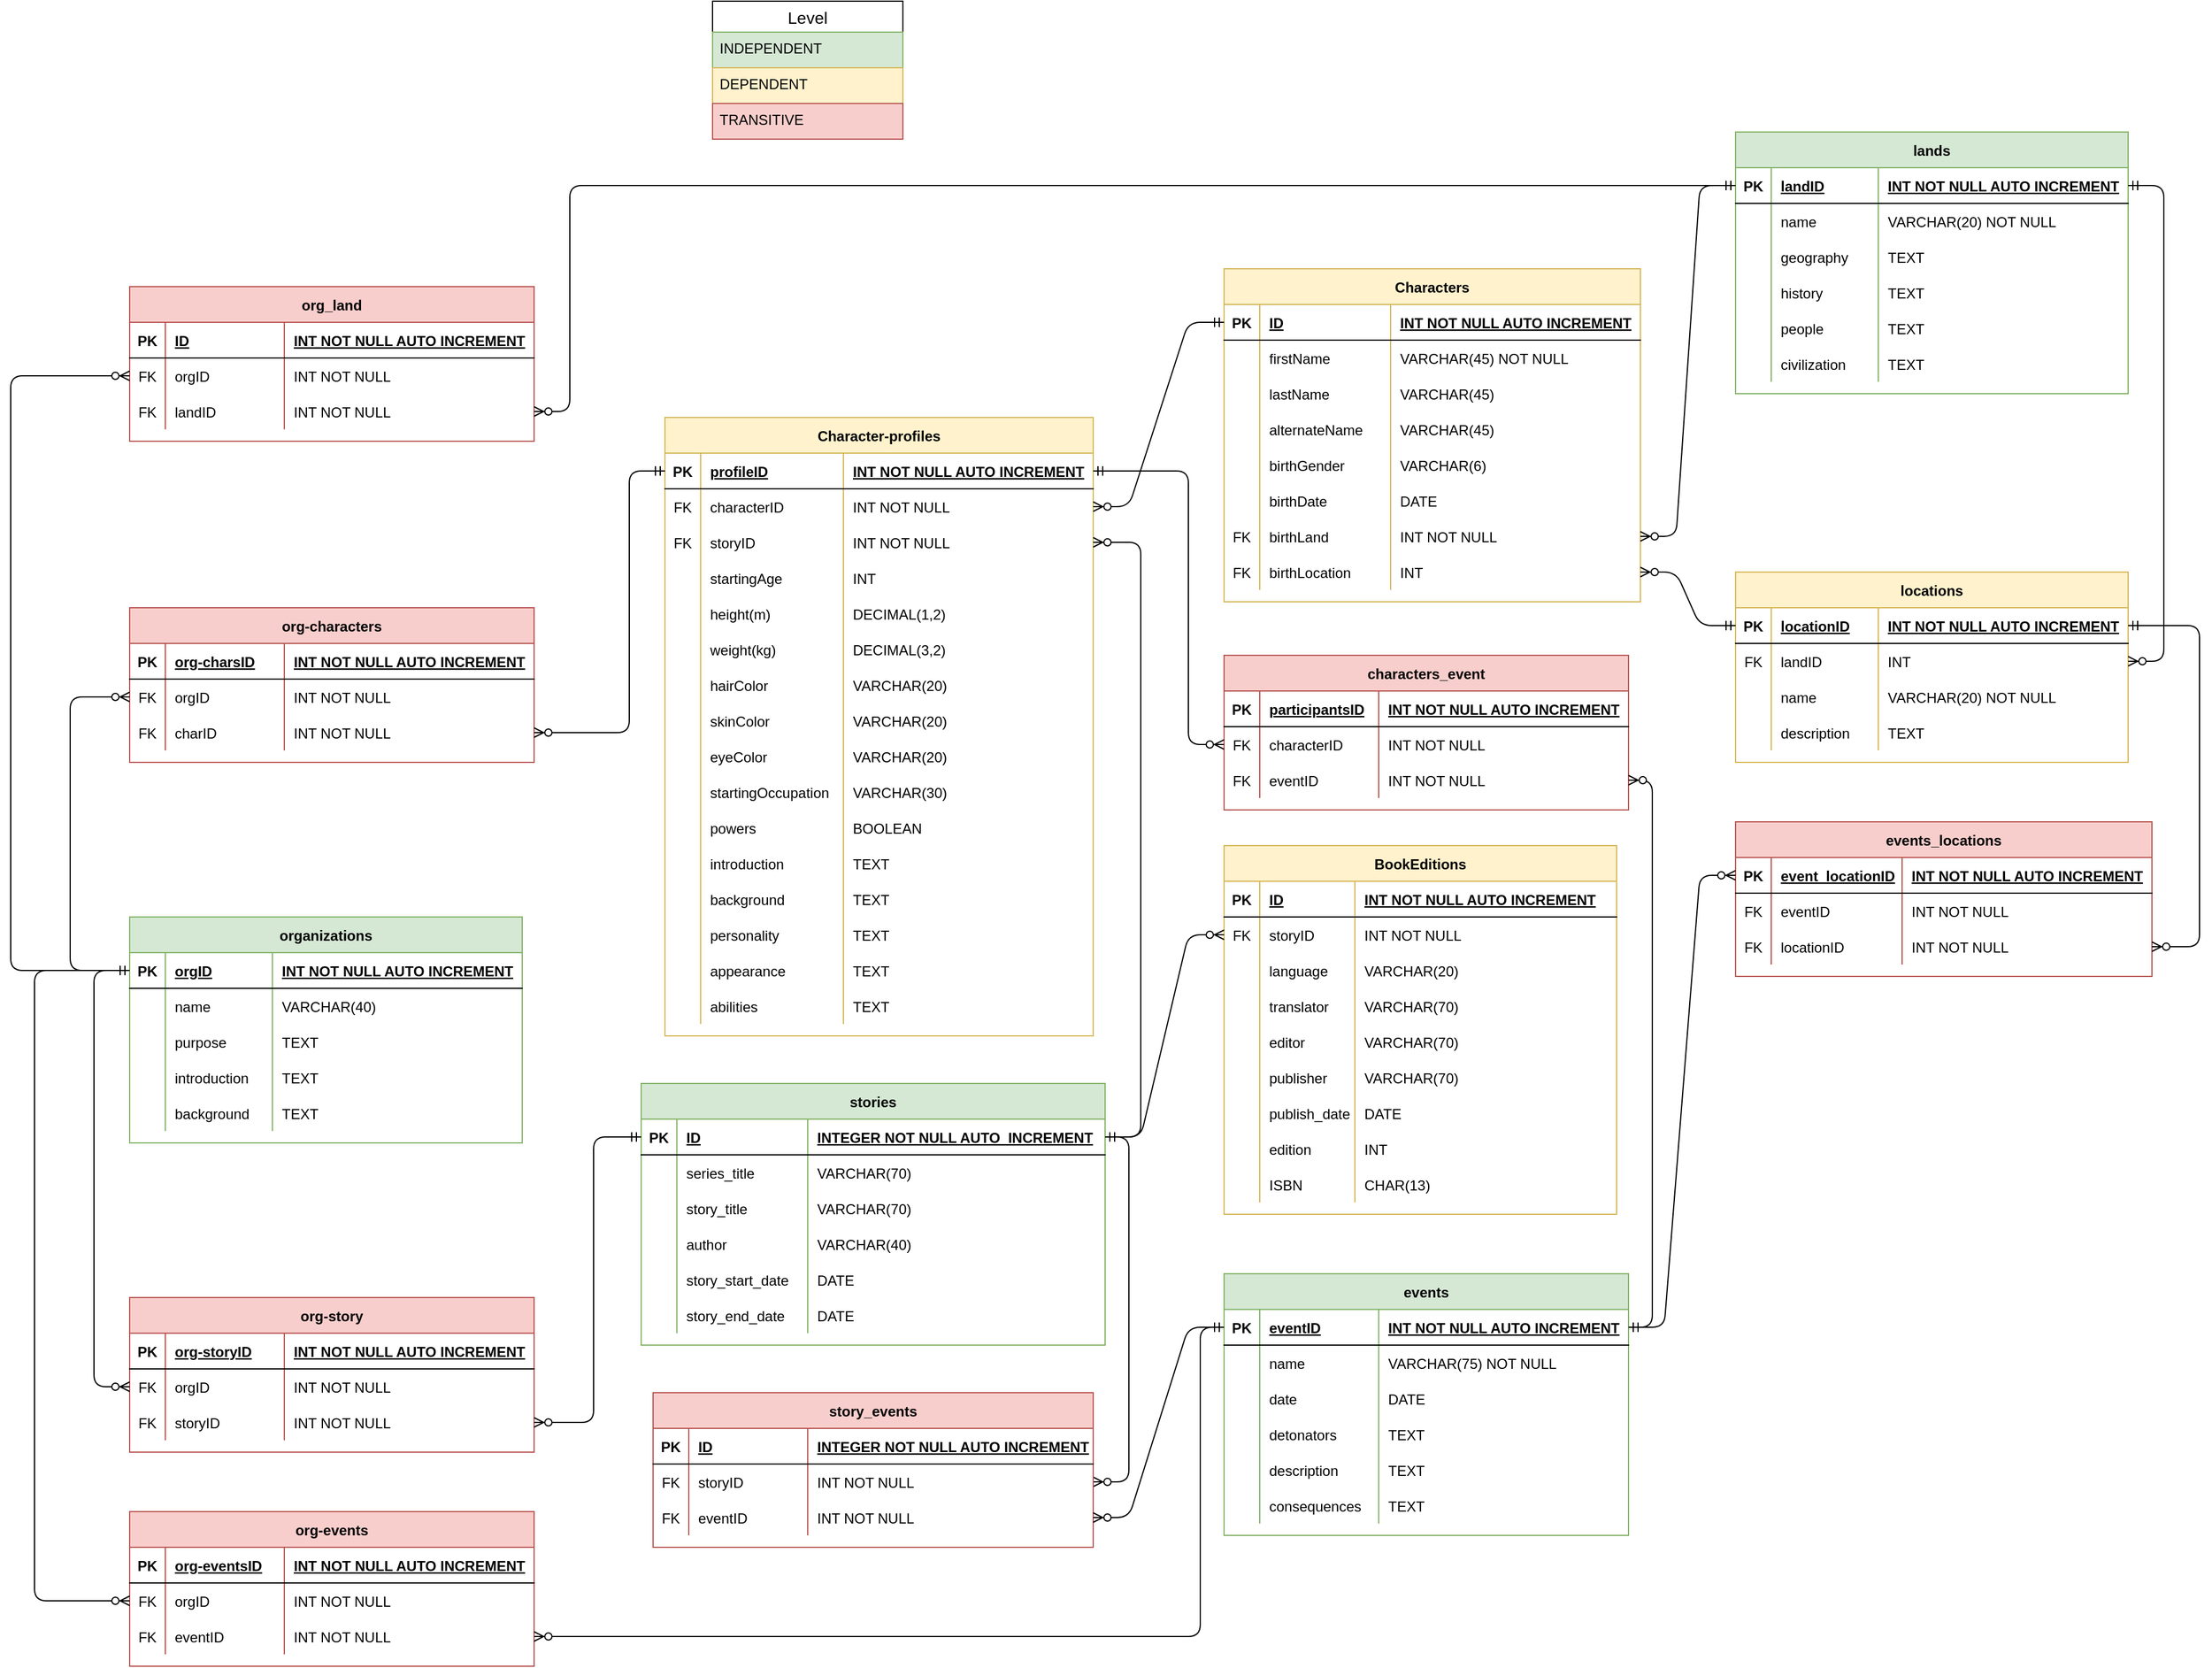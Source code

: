 <mxfile version="14.5.1" type="device"><diagram id="Oy4nCNZJ_92VY1adst9V" name="Page-1"><mxGraphModel dx="1726" dy="1710" grid="1" gridSize="10" guides="1" tooltips="1" connect="1" arrows="1" fold="1" page="0" pageScale="1" pageWidth="1100" pageHeight="850" math="0" shadow="0"><root><mxCell id="0"/><mxCell id="1" parent="0"/><mxCell id="5tN_UWt4duT0Om2sR7RE-2" value="Characters" style="shape=table;startSize=30;container=1;collapsible=1;childLayout=tableLayout;fixedRows=1;rowLines=0;fontStyle=1;align=center;resizeLast=1;fillColor=#fff2cc;strokeColor=#d6b656;" parent="1" vertex="1"><mxGeometry x="160" y="-635" width="350" height="280" as="geometry"><mxRectangle x="50" y="-410" width="100" height="30" as="alternateBounds"/></mxGeometry></mxCell><mxCell id="5tN_UWt4duT0Om2sR7RE-3" value="" style="shape=partialRectangle;collapsible=0;dropTarget=0;pointerEvents=0;fillColor=none;top=0;left=0;bottom=1;right=0;points=[[0,0.5],[1,0.5]];portConstraint=eastwest;" parent="5tN_UWt4duT0Om2sR7RE-2" vertex="1"><mxGeometry y="30" width="350" height="30" as="geometry"/></mxCell><mxCell id="5tN_UWt4duT0Om2sR7RE-4" value="PK" style="shape=partialRectangle;connectable=0;fillColor=none;top=0;left=0;bottom=0;right=0;fontStyle=1;overflow=hidden;" parent="5tN_UWt4duT0Om2sR7RE-3" vertex="1"><mxGeometry width="30" height="30" as="geometry"/></mxCell><mxCell id="5tN_UWt4duT0Om2sR7RE-5" value="ID" style="shape=partialRectangle;connectable=0;fillColor=none;top=0;left=0;bottom=0;right=0;align=left;spacingLeft=6;fontStyle=5;overflow=hidden;" parent="5tN_UWt4duT0Om2sR7RE-3" vertex="1"><mxGeometry x="30" width="110" height="30" as="geometry"/></mxCell><mxCell id="5tN_UWt4duT0Om2sR7RE-15" value="INT NOT NULL AUTO INCREMENT" style="shape=partialRectangle;connectable=0;fillColor=none;top=0;left=0;bottom=0;right=0;align=left;spacingLeft=6;fontStyle=5;overflow=hidden;" parent="5tN_UWt4duT0Om2sR7RE-3" vertex="1"><mxGeometry x="140" width="210" height="30" as="geometry"/></mxCell><mxCell id="5tN_UWt4duT0Om2sR7RE-6" value="" style="shape=partialRectangle;collapsible=0;dropTarget=0;pointerEvents=0;fillColor=none;top=0;left=0;bottom=0;right=0;points=[[0,0.5],[1,0.5]];portConstraint=eastwest;" parent="5tN_UWt4duT0Om2sR7RE-2" vertex="1"><mxGeometry y="60" width="350" height="30" as="geometry"/></mxCell><mxCell id="5tN_UWt4duT0Om2sR7RE-7" value="" style="shape=partialRectangle;connectable=0;fillColor=none;top=0;left=0;bottom=0;right=0;editable=1;overflow=hidden;" parent="5tN_UWt4duT0Om2sR7RE-6" vertex="1"><mxGeometry width="30" height="30" as="geometry"/></mxCell><mxCell id="5tN_UWt4duT0Om2sR7RE-8" value="firstName" style="shape=partialRectangle;connectable=0;fillColor=none;top=0;left=0;bottom=0;right=0;align=left;spacingLeft=6;overflow=hidden;" parent="5tN_UWt4duT0Om2sR7RE-6" vertex="1"><mxGeometry x="30" width="110" height="30" as="geometry"/></mxCell><mxCell id="5tN_UWt4duT0Om2sR7RE-16" value="VARCHAR(45) NOT NULL" style="shape=partialRectangle;connectable=0;fillColor=none;top=0;left=0;bottom=0;right=0;align=left;spacingLeft=6;overflow=hidden;" parent="5tN_UWt4duT0Om2sR7RE-6" vertex="1"><mxGeometry x="140" width="210" height="30" as="geometry"/></mxCell><mxCell id="L9_DinHH6uhDAG5UKjOi-27" style="shape=partialRectangle;collapsible=0;dropTarget=0;pointerEvents=0;fillColor=none;top=0;left=0;bottom=0;right=0;points=[[0,0.5],[1,0.5]];portConstraint=eastwest;" parent="5tN_UWt4duT0Om2sR7RE-2" vertex="1"><mxGeometry y="90" width="350" height="30" as="geometry"/></mxCell><mxCell id="L9_DinHH6uhDAG5UKjOi-28" style="shape=partialRectangle;connectable=0;fillColor=none;top=0;left=0;bottom=0;right=0;editable=1;overflow=hidden;" parent="L9_DinHH6uhDAG5UKjOi-27" vertex="1"><mxGeometry width="30" height="30" as="geometry"/></mxCell><mxCell id="L9_DinHH6uhDAG5UKjOi-29" value="lastName" style="shape=partialRectangle;connectable=0;fillColor=none;top=0;left=0;bottom=0;right=0;align=left;spacingLeft=6;overflow=hidden;" parent="L9_DinHH6uhDAG5UKjOi-27" vertex="1"><mxGeometry x="30" width="110" height="30" as="geometry"/></mxCell><mxCell id="L9_DinHH6uhDAG5UKjOi-30" value="VARCHAR(45)" style="shape=partialRectangle;connectable=0;fillColor=none;top=0;left=0;bottom=0;right=0;align=left;spacingLeft=6;overflow=hidden;" parent="L9_DinHH6uhDAG5UKjOi-27" vertex="1"><mxGeometry x="140" width="210" height="30" as="geometry"/></mxCell><mxCell id="L9_DinHH6uhDAG5UKjOi-23" style="shape=partialRectangle;collapsible=0;dropTarget=0;pointerEvents=0;fillColor=none;top=0;left=0;bottom=0;right=0;points=[[0,0.5],[1,0.5]];portConstraint=eastwest;" parent="5tN_UWt4duT0Om2sR7RE-2" vertex="1"><mxGeometry y="120" width="350" height="30" as="geometry"/></mxCell><mxCell id="L9_DinHH6uhDAG5UKjOi-24" style="shape=partialRectangle;connectable=0;fillColor=none;top=0;left=0;bottom=0;right=0;editable=1;overflow=hidden;" parent="L9_DinHH6uhDAG5UKjOi-23" vertex="1"><mxGeometry width="30" height="30" as="geometry"/></mxCell><mxCell id="L9_DinHH6uhDAG5UKjOi-25" value="alternateName" style="shape=partialRectangle;connectable=0;fillColor=none;top=0;left=0;bottom=0;right=0;align=left;spacingLeft=6;overflow=hidden;" parent="L9_DinHH6uhDAG5UKjOi-23" vertex="1"><mxGeometry x="30" width="110" height="30" as="geometry"/></mxCell><mxCell id="L9_DinHH6uhDAG5UKjOi-26" value="VARCHAR(45)" style="shape=partialRectangle;connectable=0;fillColor=none;top=0;left=0;bottom=0;right=0;align=left;spacingLeft=6;overflow=hidden;" parent="L9_DinHH6uhDAG5UKjOi-23" vertex="1"><mxGeometry x="140" width="210" height="30" as="geometry"/></mxCell><mxCell id="L9_DinHH6uhDAG5UKjOi-31" style="shape=partialRectangle;collapsible=0;dropTarget=0;pointerEvents=0;fillColor=none;top=0;left=0;bottom=0;right=0;points=[[0,0.5],[1,0.5]];portConstraint=eastwest;" parent="5tN_UWt4duT0Om2sR7RE-2" vertex="1"><mxGeometry y="150" width="350" height="30" as="geometry"/></mxCell><mxCell id="L9_DinHH6uhDAG5UKjOi-32" style="shape=partialRectangle;connectable=0;fillColor=none;top=0;left=0;bottom=0;right=0;editable=1;overflow=hidden;" parent="L9_DinHH6uhDAG5UKjOi-31" vertex="1"><mxGeometry width="30" height="30" as="geometry"/></mxCell><mxCell id="L9_DinHH6uhDAG5UKjOi-33" value="birthGender" style="shape=partialRectangle;connectable=0;fillColor=none;top=0;left=0;bottom=0;right=0;align=left;spacingLeft=6;overflow=hidden;" parent="L9_DinHH6uhDAG5UKjOi-31" vertex="1"><mxGeometry x="30" width="110" height="30" as="geometry"/></mxCell><mxCell id="L9_DinHH6uhDAG5UKjOi-34" value="VARCHAR(6)" style="shape=partialRectangle;connectable=0;fillColor=none;top=0;left=0;bottom=0;right=0;align=left;spacingLeft=6;overflow=hidden;" parent="L9_DinHH6uhDAG5UKjOi-31" vertex="1"><mxGeometry x="140" width="210" height="30" as="geometry"/></mxCell><mxCell id="5tN_UWt4duT0Om2sR7RE-9" value="" style="shape=partialRectangle;collapsible=0;dropTarget=0;pointerEvents=0;fillColor=none;top=0;left=0;bottom=0;right=0;points=[[0,0.5],[1,0.5]];portConstraint=eastwest;" parent="5tN_UWt4duT0Om2sR7RE-2" vertex="1"><mxGeometry y="180" width="350" height="30" as="geometry"/></mxCell><mxCell id="5tN_UWt4duT0Om2sR7RE-10" value="" style="shape=partialRectangle;connectable=0;fillColor=none;top=0;left=0;bottom=0;right=0;editable=1;overflow=hidden;" parent="5tN_UWt4duT0Om2sR7RE-9" vertex="1"><mxGeometry width="30" height="30" as="geometry"/></mxCell><mxCell id="5tN_UWt4duT0Om2sR7RE-11" value="birthDate" style="shape=partialRectangle;connectable=0;fillColor=none;top=0;left=0;bottom=0;right=0;align=left;spacingLeft=6;overflow=hidden;" parent="5tN_UWt4duT0Om2sR7RE-9" vertex="1"><mxGeometry x="30" width="110" height="30" as="geometry"/></mxCell><mxCell id="5tN_UWt4duT0Om2sR7RE-17" value="DATE" style="shape=partialRectangle;connectable=0;fillColor=none;top=0;left=0;bottom=0;right=0;align=left;spacingLeft=6;overflow=hidden;" parent="5tN_UWt4duT0Om2sR7RE-9" vertex="1"><mxGeometry x="140" width="210" height="30" as="geometry"/></mxCell><mxCell id="L9_DinHH6uhDAG5UKjOi-198" style="shape=partialRectangle;collapsible=0;dropTarget=0;pointerEvents=0;fillColor=none;top=0;left=0;bottom=0;right=0;points=[[0,0.5],[1,0.5]];portConstraint=eastwest;" parent="5tN_UWt4duT0Om2sR7RE-2" vertex="1"><mxGeometry y="210" width="350" height="30" as="geometry"/></mxCell><mxCell id="L9_DinHH6uhDAG5UKjOi-199" value="FK" style="shape=partialRectangle;connectable=0;fillColor=none;top=0;left=0;bottom=0;right=0;editable=1;overflow=hidden;" parent="L9_DinHH6uhDAG5UKjOi-198" vertex="1"><mxGeometry width="30" height="30" as="geometry"/></mxCell><mxCell id="L9_DinHH6uhDAG5UKjOi-200" value="birthLand" style="shape=partialRectangle;connectable=0;fillColor=none;top=0;left=0;bottom=0;right=0;align=left;spacingLeft=6;overflow=hidden;" parent="L9_DinHH6uhDAG5UKjOi-198" vertex="1"><mxGeometry x="30" width="110" height="30" as="geometry"/></mxCell><mxCell id="L9_DinHH6uhDAG5UKjOi-201" value="INT NOT NULL" style="shape=partialRectangle;connectable=0;fillColor=none;top=0;left=0;bottom=0;right=0;align=left;spacingLeft=6;overflow=hidden;" parent="L9_DinHH6uhDAG5UKjOi-198" vertex="1"><mxGeometry x="140" width="210" height="30" as="geometry"/></mxCell><mxCell id="L9_DinHH6uhDAG5UKjOi-202" style="shape=partialRectangle;collapsible=0;dropTarget=0;pointerEvents=0;fillColor=none;top=0;left=0;bottom=0;right=0;points=[[0,0.5],[1,0.5]];portConstraint=eastwest;" parent="5tN_UWt4duT0Om2sR7RE-2" vertex="1"><mxGeometry y="240" width="350" height="30" as="geometry"/></mxCell><mxCell id="L9_DinHH6uhDAG5UKjOi-203" value="FK" style="shape=partialRectangle;connectable=0;fillColor=none;top=0;left=0;bottom=0;right=0;editable=1;overflow=hidden;" parent="L9_DinHH6uhDAG5UKjOi-202" vertex="1"><mxGeometry width="30" height="30" as="geometry"/></mxCell><mxCell id="L9_DinHH6uhDAG5UKjOi-204" value="birthLocation" style="shape=partialRectangle;connectable=0;fillColor=none;top=0;left=0;bottom=0;right=0;align=left;spacingLeft=6;overflow=hidden;" parent="L9_DinHH6uhDAG5UKjOi-202" vertex="1"><mxGeometry x="30" width="110" height="30" as="geometry"/></mxCell><mxCell id="L9_DinHH6uhDAG5UKjOi-205" value="INT" style="shape=partialRectangle;connectable=0;fillColor=none;top=0;left=0;bottom=0;right=0;align=left;spacingLeft=6;overflow=hidden;" parent="L9_DinHH6uhDAG5UKjOi-202" vertex="1"><mxGeometry x="140" width="210" height="30" as="geometry"/></mxCell><mxCell id="5tN_UWt4duT0Om2sR7RE-28" value="stories" style="shape=table;startSize=30;container=1;collapsible=1;childLayout=tableLayout;fixedRows=1;rowLines=0;fontStyle=1;align=center;resizeLast=1;fillColor=#d5e8d4;strokeColor=#82b366;" parent="1" vertex="1"><mxGeometry x="-330" y="50" width="390" height="220" as="geometry"/></mxCell><mxCell id="5tN_UWt4duT0Om2sR7RE-29" value="" style="shape=partialRectangle;collapsible=0;dropTarget=0;pointerEvents=0;fillColor=none;top=0;left=0;bottom=1;right=0;points=[[0,0.5],[1,0.5]];portConstraint=eastwest;" parent="5tN_UWt4duT0Om2sR7RE-28" vertex="1"><mxGeometry y="30" width="390" height="30" as="geometry"/></mxCell><mxCell id="5tN_UWt4duT0Om2sR7RE-30" value="PK" style="shape=partialRectangle;connectable=0;fillColor=none;top=0;left=0;bottom=0;right=0;fontStyle=1;overflow=hidden;" parent="5tN_UWt4duT0Om2sR7RE-29" vertex="1"><mxGeometry width="30" height="30" as="geometry"/></mxCell><mxCell id="5tN_UWt4duT0Om2sR7RE-31" value="ID" style="shape=partialRectangle;connectable=0;fillColor=none;top=0;left=0;bottom=0;right=0;align=left;spacingLeft=6;fontStyle=5;overflow=hidden;" parent="5tN_UWt4duT0Om2sR7RE-29" vertex="1"><mxGeometry x="30" width="110" height="30" as="geometry"/></mxCell><mxCell id="5tN_UWt4duT0Om2sR7RE-41" value="INTEGER NOT NULL AUTO_INCREMENT" style="shape=partialRectangle;connectable=0;fillColor=none;top=0;left=0;bottom=0;right=0;align=left;spacingLeft=6;fontStyle=5;overflow=hidden;" parent="5tN_UWt4duT0Om2sR7RE-29" vertex="1"><mxGeometry x="140" width="250" height="30" as="geometry"/></mxCell><mxCell id="8jCzLlGSq-Tp7scBvAO--5" style="shape=partialRectangle;collapsible=0;dropTarget=0;pointerEvents=0;fillColor=none;top=0;left=0;bottom=0;right=0;points=[[0,0.5],[1,0.5]];portConstraint=eastwest;" vertex="1" parent="5tN_UWt4duT0Om2sR7RE-28"><mxGeometry y="60" width="390" height="30" as="geometry"/></mxCell><mxCell id="8jCzLlGSq-Tp7scBvAO--6" style="shape=partialRectangle;connectable=0;fillColor=none;top=0;left=0;bottom=0;right=0;editable=1;overflow=hidden;" vertex="1" parent="8jCzLlGSq-Tp7scBvAO--5"><mxGeometry width="30" height="30" as="geometry"/></mxCell><mxCell id="8jCzLlGSq-Tp7scBvAO--7" value="series_title" style="shape=partialRectangle;connectable=0;fillColor=none;top=0;left=0;bottom=0;right=0;align=left;spacingLeft=6;overflow=hidden;" vertex="1" parent="8jCzLlGSq-Tp7scBvAO--5"><mxGeometry x="30" width="110" height="30" as="geometry"/></mxCell><mxCell id="8jCzLlGSq-Tp7scBvAO--8" value="VARCHAR(70)" style="shape=partialRectangle;connectable=0;fillColor=none;top=0;left=0;bottom=0;right=0;align=left;spacingLeft=6;overflow=hidden;" vertex="1" parent="8jCzLlGSq-Tp7scBvAO--5"><mxGeometry x="140" width="250" height="30" as="geometry"/></mxCell><mxCell id="5tN_UWt4duT0Om2sR7RE-82" style="shape=partialRectangle;collapsible=0;dropTarget=0;pointerEvents=0;fillColor=none;top=0;left=0;bottom=0;right=0;points=[[0,0.5],[1,0.5]];portConstraint=eastwest;" parent="5tN_UWt4duT0Om2sR7RE-28" vertex="1"><mxGeometry y="90" width="390" height="30" as="geometry"/></mxCell><mxCell id="5tN_UWt4duT0Om2sR7RE-83" style="shape=partialRectangle;connectable=0;fillColor=none;top=0;left=0;bottom=0;right=0;editable=1;overflow=hidden;" parent="5tN_UWt4duT0Om2sR7RE-82" vertex="1"><mxGeometry width="30" height="30" as="geometry"/></mxCell><mxCell id="5tN_UWt4duT0Om2sR7RE-84" value="story_title" style="shape=partialRectangle;connectable=0;fillColor=none;top=0;left=0;bottom=0;right=0;align=left;spacingLeft=6;overflow=hidden;" parent="5tN_UWt4duT0Om2sR7RE-82" vertex="1"><mxGeometry x="30" width="110" height="30" as="geometry"/></mxCell><mxCell id="5tN_UWt4duT0Om2sR7RE-85" value="VARCHAR(70)" style="shape=partialRectangle;connectable=0;fillColor=none;top=0;left=0;bottom=0;right=0;align=left;spacingLeft=6;overflow=hidden;" parent="5tN_UWt4duT0Om2sR7RE-82" vertex="1"><mxGeometry x="140" width="250" height="30" as="geometry"/></mxCell><mxCell id="5tN_UWt4duT0Om2sR7RE-35" value="" style="shape=partialRectangle;collapsible=0;dropTarget=0;pointerEvents=0;fillColor=none;top=0;left=0;bottom=0;right=0;points=[[0,0.5],[1,0.5]];portConstraint=eastwest;" parent="5tN_UWt4duT0Om2sR7RE-28" vertex="1"><mxGeometry y="120" width="390" height="30" as="geometry"/></mxCell><mxCell id="5tN_UWt4duT0Om2sR7RE-36" value="" style="shape=partialRectangle;connectable=0;fillColor=none;top=0;left=0;bottom=0;right=0;editable=1;overflow=hidden;" parent="5tN_UWt4duT0Om2sR7RE-35" vertex="1"><mxGeometry width="30" height="30" as="geometry"/></mxCell><mxCell id="5tN_UWt4duT0Om2sR7RE-37" value="author" style="shape=partialRectangle;connectable=0;fillColor=none;top=0;left=0;bottom=0;right=0;align=left;spacingLeft=6;overflow=hidden;" parent="5tN_UWt4duT0Om2sR7RE-35" vertex="1"><mxGeometry x="30" width="110" height="30" as="geometry"/></mxCell><mxCell id="5tN_UWt4duT0Om2sR7RE-43" value="VARCHAR(40)" style="shape=partialRectangle;connectable=0;fillColor=none;top=0;left=0;bottom=0;right=0;align=left;spacingLeft=6;overflow=hidden;" parent="5tN_UWt4duT0Om2sR7RE-35" vertex="1"><mxGeometry x="140" width="250" height="30" as="geometry"/></mxCell><mxCell id="5tN_UWt4duT0Om2sR7RE-53" style="shape=partialRectangle;collapsible=0;dropTarget=0;pointerEvents=0;fillColor=none;top=0;left=0;bottom=0;right=0;points=[[0,0.5],[1,0.5]];portConstraint=eastwest;" parent="5tN_UWt4duT0Om2sR7RE-28" vertex="1"><mxGeometry y="150" width="390" height="30" as="geometry"/></mxCell><mxCell id="5tN_UWt4duT0Om2sR7RE-54" style="shape=partialRectangle;connectable=0;fillColor=none;top=0;left=0;bottom=0;right=0;editable=1;overflow=hidden;" parent="5tN_UWt4duT0Om2sR7RE-53" vertex="1"><mxGeometry width="30" height="30" as="geometry"/></mxCell><mxCell id="5tN_UWt4duT0Om2sR7RE-55" value="story_start_date" style="shape=partialRectangle;connectable=0;fillColor=none;top=0;left=0;bottom=0;right=0;align=left;spacingLeft=6;overflow=hidden;" parent="5tN_UWt4duT0Om2sR7RE-53" vertex="1"><mxGeometry x="30" width="110" height="30" as="geometry"/></mxCell><mxCell id="5tN_UWt4duT0Om2sR7RE-56" value="DATE" style="shape=partialRectangle;connectable=0;fillColor=none;top=0;left=0;bottom=0;right=0;align=left;spacingLeft=6;overflow=hidden;" parent="5tN_UWt4duT0Om2sR7RE-53" vertex="1"><mxGeometry x="140" width="250" height="30" as="geometry"/></mxCell><mxCell id="5tN_UWt4duT0Om2sR7RE-57" style="shape=partialRectangle;collapsible=0;dropTarget=0;pointerEvents=0;fillColor=none;top=0;left=0;bottom=0;right=0;points=[[0,0.5],[1,0.5]];portConstraint=eastwest;" parent="5tN_UWt4duT0Om2sR7RE-28" vertex="1"><mxGeometry y="180" width="390" height="30" as="geometry"/></mxCell><mxCell id="5tN_UWt4duT0Om2sR7RE-58" style="shape=partialRectangle;connectable=0;fillColor=none;top=0;left=0;bottom=0;right=0;editable=1;overflow=hidden;" parent="5tN_UWt4duT0Om2sR7RE-57" vertex="1"><mxGeometry width="30" height="30" as="geometry"/></mxCell><mxCell id="5tN_UWt4duT0Om2sR7RE-59" value="story_end_date" style="shape=partialRectangle;connectable=0;fillColor=none;top=0;left=0;bottom=0;right=0;align=left;spacingLeft=6;overflow=hidden;" parent="5tN_UWt4duT0Om2sR7RE-57" vertex="1"><mxGeometry x="30" width="110" height="30" as="geometry"/></mxCell><mxCell id="5tN_UWt4duT0Om2sR7RE-60" value="DATE" style="shape=partialRectangle;connectable=0;fillColor=none;top=0;left=0;bottom=0;right=0;align=left;spacingLeft=6;overflow=hidden;" parent="5tN_UWt4duT0Om2sR7RE-57" vertex="1"><mxGeometry x="140" width="250" height="30" as="geometry"/></mxCell><mxCell id="5tN_UWt4duT0Om2sR7RE-61" value="BookEditions" style="shape=table;startSize=30;container=1;collapsible=1;childLayout=tableLayout;fixedRows=1;rowLines=0;fontStyle=1;align=center;resizeLast=1;fillColor=#fff2cc;strokeColor=#d6b656;" parent="1" vertex="1"><mxGeometry x="160" y="-150" width="330" height="310" as="geometry"/></mxCell><mxCell id="5tN_UWt4duT0Om2sR7RE-62" value="" style="shape=partialRectangle;collapsible=0;dropTarget=0;pointerEvents=0;fillColor=none;top=0;left=0;bottom=1;right=0;points=[[0,0.5],[1,0.5]];portConstraint=eastwest;" parent="5tN_UWt4duT0Om2sR7RE-61" vertex="1"><mxGeometry y="30" width="330" height="30" as="geometry"/></mxCell><mxCell id="5tN_UWt4duT0Om2sR7RE-63" value="PK" style="shape=partialRectangle;connectable=0;fillColor=none;top=0;left=0;bottom=0;right=0;fontStyle=1;overflow=hidden;" parent="5tN_UWt4duT0Om2sR7RE-62" vertex="1"><mxGeometry width="30" height="30" as="geometry"/></mxCell><mxCell id="5tN_UWt4duT0Om2sR7RE-64" value="ID" style="shape=partialRectangle;connectable=0;fillColor=none;top=0;left=0;bottom=0;right=0;align=left;spacingLeft=6;fontStyle=5;overflow=hidden;" parent="5tN_UWt4duT0Om2sR7RE-62" vertex="1"><mxGeometry x="30" width="80" height="30" as="geometry"/></mxCell><mxCell id="5tN_UWt4duT0Om2sR7RE-74" value="INT NOT NULL AUTO INCREMENT" style="shape=partialRectangle;connectable=0;fillColor=none;top=0;left=0;bottom=0;right=0;align=left;spacingLeft=6;fontStyle=5;overflow=hidden;" parent="5tN_UWt4duT0Om2sR7RE-62" vertex="1"><mxGeometry x="110" width="220" height="30" as="geometry"/></mxCell><mxCell id="5tN_UWt4duT0Om2sR7RE-90" style="shape=partialRectangle;collapsible=0;dropTarget=0;pointerEvents=0;fillColor=none;top=0;left=0;bottom=0;right=0;points=[[0,0.5],[1,0.5]];portConstraint=eastwest;" parent="5tN_UWt4duT0Om2sR7RE-61" vertex="1"><mxGeometry y="60" width="330" height="30" as="geometry"/></mxCell><mxCell id="5tN_UWt4duT0Om2sR7RE-91" value="FK" style="shape=partialRectangle;connectable=0;fillColor=none;top=0;left=0;bottom=0;right=0;editable=1;overflow=hidden;" parent="5tN_UWt4duT0Om2sR7RE-90" vertex="1"><mxGeometry width="30" height="30" as="geometry"/></mxCell><mxCell id="5tN_UWt4duT0Om2sR7RE-92" value="storyID" style="shape=partialRectangle;connectable=0;fillColor=none;top=0;left=0;bottom=0;right=0;align=left;spacingLeft=6;overflow=hidden;" parent="5tN_UWt4duT0Om2sR7RE-90" vertex="1"><mxGeometry x="30" width="80" height="30" as="geometry"/></mxCell><mxCell id="5tN_UWt4duT0Om2sR7RE-93" value="INT NOT NULL" style="shape=partialRectangle;connectable=0;fillColor=none;top=0;left=0;bottom=0;right=0;align=left;spacingLeft=6;overflow=hidden;" parent="5tN_UWt4duT0Om2sR7RE-90" vertex="1"><mxGeometry x="110" width="220" height="30" as="geometry"/></mxCell><mxCell id="5tN_UWt4duT0Om2sR7RE-45" style="shape=partialRectangle;collapsible=0;dropTarget=0;pointerEvents=0;fillColor=none;top=0;left=0;bottom=0;right=0;points=[[0,0.5],[1,0.5]];portConstraint=eastwest;" parent="5tN_UWt4duT0Om2sR7RE-61" vertex="1"><mxGeometry y="90" width="330" height="30" as="geometry"/></mxCell><mxCell id="5tN_UWt4duT0Om2sR7RE-46" style="shape=partialRectangle;connectable=0;fillColor=none;top=0;left=0;bottom=0;right=0;editable=1;overflow=hidden;" parent="5tN_UWt4duT0Om2sR7RE-45" vertex="1"><mxGeometry width="30" height="30" as="geometry"/></mxCell><mxCell id="5tN_UWt4duT0Om2sR7RE-47" value="language" style="shape=partialRectangle;connectable=0;fillColor=none;top=0;left=0;bottom=0;right=0;align=left;spacingLeft=6;overflow=hidden;" parent="5tN_UWt4duT0Om2sR7RE-45" vertex="1"><mxGeometry x="30" width="80" height="30" as="geometry"/></mxCell><mxCell id="5tN_UWt4duT0Om2sR7RE-48" value="VARCHAR(20)" style="shape=partialRectangle;connectable=0;fillColor=none;top=0;left=0;bottom=0;right=0;align=left;spacingLeft=6;overflow=hidden;" parent="5tN_UWt4duT0Om2sR7RE-45" vertex="1"><mxGeometry x="110" width="220" height="30" as="geometry"/></mxCell><mxCell id="5tN_UWt4duT0Om2sR7RE-38" value="" style="shape=partialRectangle;collapsible=0;dropTarget=0;pointerEvents=0;fillColor=none;top=0;left=0;bottom=0;right=0;points=[[0,0.5],[1,0.5]];portConstraint=eastwest;" parent="5tN_UWt4duT0Om2sR7RE-61" vertex="1"><mxGeometry y="120" width="330" height="30" as="geometry"/></mxCell><mxCell id="5tN_UWt4duT0Om2sR7RE-39" value="" style="shape=partialRectangle;connectable=0;fillColor=none;top=0;left=0;bottom=0;right=0;editable=1;overflow=hidden;" parent="5tN_UWt4duT0Om2sR7RE-38" vertex="1"><mxGeometry width="30" height="30" as="geometry"/></mxCell><mxCell id="5tN_UWt4duT0Om2sR7RE-40" value="translator" style="shape=partialRectangle;connectable=0;fillColor=none;top=0;left=0;bottom=0;right=0;align=left;spacingLeft=6;overflow=hidden;" parent="5tN_UWt4duT0Om2sR7RE-38" vertex="1"><mxGeometry x="30" width="80" height="30" as="geometry"/></mxCell><mxCell id="5tN_UWt4duT0Om2sR7RE-44" value="VARCHAR(70)" style="shape=partialRectangle;connectable=0;fillColor=none;top=0;left=0;bottom=0;right=0;align=left;spacingLeft=6;overflow=hidden;" parent="5tN_UWt4duT0Om2sR7RE-38" vertex="1"><mxGeometry x="110" width="220" height="30" as="geometry"/></mxCell><mxCell id="5tN_UWt4duT0Om2sR7RE-49" style="shape=partialRectangle;collapsible=0;dropTarget=0;pointerEvents=0;fillColor=none;top=0;left=0;bottom=0;right=0;points=[[0,0.5],[1,0.5]];portConstraint=eastwest;" parent="5tN_UWt4duT0Om2sR7RE-61" vertex="1"><mxGeometry y="150" width="330" height="30" as="geometry"/></mxCell><mxCell id="5tN_UWt4duT0Om2sR7RE-50" style="shape=partialRectangle;connectable=0;fillColor=none;top=0;left=0;bottom=0;right=0;editable=1;overflow=hidden;" parent="5tN_UWt4duT0Om2sR7RE-49" vertex="1"><mxGeometry width="30" height="30" as="geometry"/></mxCell><mxCell id="5tN_UWt4duT0Om2sR7RE-51" value="editor" style="shape=partialRectangle;connectable=0;fillColor=none;top=0;left=0;bottom=0;right=0;align=left;spacingLeft=6;overflow=hidden;" parent="5tN_UWt4duT0Om2sR7RE-49" vertex="1"><mxGeometry x="30" width="80" height="30" as="geometry"/></mxCell><mxCell id="5tN_UWt4duT0Om2sR7RE-52" value="VARCHAR(70)" style="shape=partialRectangle;connectable=0;fillColor=none;top=0;left=0;bottom=0;right=0;align=left;spacingLeft=6;overflow=hidden;" parent="5tN_UWt4duT0Om2sR7RE-49" vertex="1"><mxGeometry x="110" width="220" height="30" as="geometry"/></mxCell><mxCell id="5tN_UWt4duT0Om2sR7RE-65" value="" style="shape=partialRectangle;collapsible=0;dropTarget=0;pointerEvents=0;fillColor=none;top=0;left=0;bottom=0;right=0;points=[[0,0.5],[1,0.5]];portConstraint=eastwest;" parent="5tN_UWt4duT0Om2sR7RE-61" vertex="1"><mxGeometry y="180" width="330" height="30" as="geometry"/></mxCell><mxCell id="5tN_UWt4duT0Om2sR7RE-66" value="" style="shape=partialRectangle;connectable=0;fillColor=none;top=0;left=0;bottom=0;right=0;editable=1;overflow=hidden;" parent="5tN_UWt4duT0Om2sR7RE-65" vertex="1"><mxGeometry width="30" height="30" as="geometry"/></mxCell><mxCell id="5tN_UWt4duT0Om2sR7RE-67" value="publisher" style="shape=partialRectangle;connectable=0;fillColor=none;top=0;left=0;bottom=0;right=0;align=left;spacingLeft=6;overflow=hidden;" parent="5tN_UWt4duT0Om2sR7RE-65" vertex="1"><mxGeometry x="30" width="80" height="30" as="geometry"/></mxCell><mxCell id="5tN_UWt4duT0Om2sR7RE-75" value="VARCHAR(70)" style="shape=partialRectangle;connectable=0;fillColor=none;top=0;left=0;bottom=0;right=0;align=left;spacingLeft=6;overflow=hidden;" parent="5tN_UWt4duT0Om2sR7RE-65" vertex="1"><mxGeometry x="110" width="220" height="30" as="geometry"/></mxCell><mxCell id="5tN_UWt4duT0Om2sR7RE-68" value="" style="shape=partialRectangle;collapsible=0;dropTarget=0;pointerEvents=0;fillColor=none;top=0;left=0;bottom=0;right=0;points=[[0,0.5],[1,0.5]];portConstraint=eastwest;" parent="5tN_UWt4duT0Om2sR7RE-61" vertex="1"><mxGeometry y="210" width="330" height="30" as="geometry"/></mxCell><mxCell id="5tN_UWt4duT0Om2sR7RE-69" value="" style="shape=partialRectangle;connectable=0;fillColor=none;top=0;left=0;bottom=0;right=0;editable=1;overflow=hidden;" parent="5tN_UWt4duT0Om2sR7RE-68" vertex="1"><mxGeometry width="30" height="30" as="geometry"/></mxCell><mxCell id="5tN_UWt4duT0Om2sR7RE-70" value="publish_date" style="shape=partialRectangle;connectable=0;fillColor=none;top=0;left=0;bottom=0;right=0;align=left;spacingLeft=6;overflow=hidden;" parent="5tN_UWt4duT0Om2sR7RE-68" vertex="1"><mxGeometry x="30" width="80" height="30" as="geometry"/></mxCell><mxCell id="5tN_UWt4duT0Om2sR7RE-76" value="DATE" style="shape=partialRectangle;connectable=0;fillColor=none;top=0;left=0;bottom=0;right=0;align=left;spacingLeft=6;overflow=hidden;" parent="5tN_UWt4duT0Om2sR7RE-68" vertex="1"><mxGeometry x="110" width="220" height="30" as="geometry"/></mxCell><mxCell id="5tN_UWt4duT0Om2sR7RE-98" style="shape=partialRectangle;collapsible=0;dropTarget=0;pointerEvents=0;fillColor=none;top=0;left=0;bottom=0;right=0;points=[[0,0.5],[1,0.5]];portConstraint=eastwest;" parent="5tN_UWt4duT0Om2sR7RE-61" vertex="1"><mxGeometry y="240" width="330" height="30" as="geometry"/></mxCell><mxCell id="5tN_UWt4duT0Om2sR7RE-99" style="shape=partialRectangle;connectable=0;fillColor=none;top=0;left=0;bottom=0;right=0;editable=1;overflow=hidden;" parent="5tN_UWt4duT0Om2sR7RE-98" vertex="1"><mxGeometry width="30" height="30" as="geometry"/></mxCell><mxCell id="5tN_UWt4duT0Om2sR7RE-100" value="edition" style="shape=partialRectangle;connectable=0;fillColor=none;top=0;left=0;bottom=0;right=0;align=left;spacingLeft=6;overflow=hidden;" parent="5tN_UWt4duT0Om2sR7RE-98" vertex="1"><mxGeometry x="30" width="80" height="30" as="geometry"/></mxCell><mxCell id="5tN_UWt4duT0Om2sR7RE-101" value="INT" style="shape=partialRectangle;connectable=0;fillColor=none;top=0;left=0;bottom=0;right=0;align=left;spacingLeft=6;overflow=hidden;" parent="5tN_UWt4duT0Om2sR7RE-98" vertex="1"><mxGeometry x="110" width="220" height="30" as="geometry"/></mxCell><mxCell id="5tN_UWt4duT0Om2sR7RE-71" value="" style="shape=partialRectangle;collapsible=0;dropTarget=0;pointerEvents=0;fillColor=none;top=0;left=0;bottom=0;right=0;points=[[0,0.5],[1,0.5]];portConstraint=eastwest;" parent="5tN_UWt4duT0Om2sR7RE-61" vertex="1"><mxGeometry y="270" width="330" height="30" as="geometry"/></mxCell><mxCell id="5tN_UWt4duT0Om2sR7RE-72" value="" style="shape=partialRectangle;connectable=0;fillColor=none;top=0;left=0;bottom=0;right=0;editable=1;overflow=hidden;" parent="5tN_UWt4duT0Om2sR7RE-71" vertex="1"><mxGeometry width="30" height="30" as="geometry"/></mxCell><mxCell id="5tN_UWt4duT0Om2sR7RE-73" value="ISBN" style="shape=partialRectangle;connectable=0;fillColor=none;top=0;left=0;bottom=0;right=0;align=left;spacingLeft=6;overflow=hidden;" parent="5tN_UWt4duT0Om2sR7RE-71" vertex="1"><mxGeometry x="30" width="80" height="30" as="geometry"/></mxCell><mxCell id="5tN_UWt4duT0Om2sR7RE-77" value="CHAR(13)" style="shape=partialRectangle;connectable=0;fillColor=none;top=0;left=0;bottom=0;right=0;align=left;spacingLeft=6;overflow=hidden;" parent="5tN_UWt4duT0Om2sR7RE-71" vertex="1"><mxGeometry x="110" width="220" height="30" as="geometry"/></mxCell><mxCell id="5tN_UWt4duT0Om2sR7RE-107" value="" style="edgeStyle=entityRelationEdgeStyle;fontSize=12;html=1;endArrow=ERzeroToMany;startArrow=ERmandOne;exitX=1;exitY=0.5;exitDx=0;exitDy=0;entryX=0;entryY=0.5;entryDx=0;entryDy=0;" parent="1" source="5tN_UWt4duT0Om2sR7RE-29" target="5tN_UWt4duT0Om2sR7RE-90" edge="1"><mxGeometry width="100" height="100" relative="1" as="geometry"><mxPoint x="60" y="-110" as="sourcePoint"/><mxPoint x="160" y="-210" as="targetPoint"/></mxGeometry></mxCell><mxCell id="L9_DinHH6uhDAG5UKjOi-1" value="Character-profiles" style="shape=table;startSize=30;container=1;collapsible=1;childLayout=tableLayout;fixedRows=1;rowLines=0;fontStyle=1;align=center;resizeLast=1;fillColor=#fff2cc;strokeColor=#d6b656;" parent="1" vertex="1"><mxGeometry x="-310" y="-510" width="360" height="520" as="geometry"/></mxCell><mxCell id="L9_DinHH6uhDAG5UKjOi-2" value="" style="shape=partialRectangle;collapsible=0;dropTarget=0;pointerEvents=0;fillColor=none;top=0;left=0;bottom=1;right=0;points=[[0,0.5],[1,0.5]];portConstraint=eastwest;" parent="L9_DinHH6uhDAG5UKjOi-1" vertex="1"><mxGeometry y="30" width="360" height="30" as="geometry"/></mxCell><mxCell id="L9_DinHH6uhDAG5UKjOi-3" value="PK" style="shape=partialRectangle;connectable=0;fillColor=none;top=0;left=0;bottom=0;right=0;fontStyle=1;overflow=hidden;" parent="L9_DinHH6uhDAG5UKjOi-2" vertex="1"><mxGeometry width="30" height="30" as="geometry"/></mxCell><mxCell id="L9_DinHH6uhDAG5UKjOi-4" value="profileID" style="shape=partialRectangle;connectable=0;fillColor=none;top=0;left=0;bottom=0;right=0;align=left;spacingLeft=6;fontStyle=5;overflow=hidden;" parent="L9_DinHH6uhDAG5UKjOi-2" vertex="1"><mxGeometry x="30" width="120" height="30" as="geometry"/></mxCell><mxCell id="L9_DinHH6uhDAG5UKjOi-14" value="INT NOT NULL AUTO INCREMENT" style="shape=partialRectangle;connectable=0;fillColor=none;top=0;left=0;bottom=0;right=0;align=left;spacingLeft=6;fontStyle=5;overflow=hidden;" parent="L9_DinHH6uhDAG5UKjOi-2" vertex="1"><mxGeometry x="150" width="210" height="30" as="geometry"/></mxCell><mxCell id="L9_DinHH6uhDAG5UKjOi-5" value="" style="shape=partialRectangle;collapsible=0;dropTarget=0;pointerEvents=0;fillColor=none;top=0;left=0;bottom=0;right=0;points=[[0,0.5],[1,0.5]];portConstraint=eastwest;" parent="L9_DinHH6uhDAG5UKjOi-1" vertex="1"><mxGeometry y="60" width="360" height="30" as="geometry"/></mxCell><mxCell id="L9_DinHH6uhDAG5UKjOi-6" value="FK" style="shape=partialRectangle;connectable=0;fillColor=none;top=0;left=0;bottom=0;right=0;editable=1;overflow=hidden;" parent="L9_DinHH6uhDAG5UKjOi-5" vertex="1"><mxGeometry width="30" height="30" as="geometry"/></mxCell><mxCell id="L9_DinHH6uhDAG5UKjOi-7" value="characterID" style="shape=partialRectangle;connectable=0;fillColor=none;top=0;left=0;bottom=0;right=0;align=left;spacingLeft=6;overflow=hidden;" parent="L9_DinHH6uhDAG5UKjOi-5" vertex="1"><mxGeometry x="30" width="120" height="30" as="geometry"/></mxCell><mxCell id="L9_DinHH6uhDAG5UKjOi-15" value="INT NOT NULL" style="shape=partialRectangle;connectable=0;fillColor=none;top=0;left=0;bottom=0;right=0;align=left;spacingLeft=6;overflow=hidden;" parent="L9_DinHH6uhDAG5UKjOi-5" vertex="1"><mxGeometry x="150" width="210" height="30" as="geometry"/></mxCell><mxCell id="L9_DinHH6uhDAG5UKjOi-8" value="" style="shape=partialRectangle;collapsible=0;dropTarget=0;pointerEvents=0;fillColor=none;top=0;left=0;bottom=0;right=0;points=[[0,0.5],[1,0.5]];portConstraint=eastwest;" parent="L9_DinHH6uhDAG5UKjOi-1" vertex="1"><mxGeometry y="90" width="360" height="30" as="geometry"/></mxCell><mxCell id="L9_DinHH6uhDAG5UKjOi-9" value="FK" style="shape=partialRectangle;connectable=0;fillColor=none;top=0;left=0;bottom=0;right=0;editable=1;overflow=hidden;" parent="L9_DinHH6uhDAG5UKjOi-8" vertex="1"><mxGeometry width="30" height="30" as="geometry"/></mxCell><mxCell id="L9_DinHH6uhDAG5UKjOi-10" value="storyID" style="shape=partialRectangle;connectable=0;fillColor=none;top=0;left=0;bottom=0;right=0;align=left;spacingLeft=6;overflow=hidden;" parent="L9_DinHH6uhDAG5UKjOi-8" vertex="1"><mxGeometry x="30" width="120" height="30" as="geometry"/></mxCell><mxCell id="L9_DinHH6uhDAG5UKjOi-16" value="INT NOT NULL" style="shape=partialRectangle;connectable=0;fillColor=none;top=0;left=0;bottom=0;right=0;align=left;spacingLeft=6;overflow=hidden;" parent="L9_DinHH6uhDAG5UKjOi-8" vertex="1"><mxGeometry x="150" width="210" height="30" as="geometry"/></mxCell><mxCell id="L9_DinHH6uhDAG5UKjOi-11" value="" style="shape=partialRectangle;collapsible=0;dropTarget=0;pointerEvents=0;fillColor=none;top=0;left=0;bottom=0;right=0;points=[[0,0.5],[1,0.5]];portConstraint=eastwest;" parent="L9_DinHH6uhDAG5UKjOi-1" vertex="1"><mxGeometry y="120" width="360" height="30" as="geometry"/></mxCell><mxCell id="L9_DinHH6uhDAG5UKjOi-12" value="" style="shape=partialRectangle;connectable=0;fillColor=none;top=0;left=0;bottom=0;right=0;editable=1;overflow=hidden;" parent="L9_DinHH6uhDAG5UKjOi-11" vertex="1"><mxGeometry width="30" height="30" as="geometry"/></mxCell><mxCell id="L9_DinHH6uhDAG5UKjOi-13" value="startingAge" style="shape=partialRectangle;connectable=0;fillColor=none;top=0;left=0;bottom=0;right=0;align=left;spacingLeft=6;overflow=hidden;" parent="L9_DinHH6uhDAG5UKjOi-11" vertex="1"><mxGeometry x="30" width="120" height="30" as="geometry"/></mxCell><mxCell id="L9_DinHH6uhDAG5UKjOi-17" value="INT" style="shape=partialRectangle;connectable=0;fillColor=none;top=0;left=0;bottom=0;right=0;align=left;spacingLeft=6;overflow=hidden;" parent="L9_DinHH6uhDAG5UKjOi-11" vertex="1"><mxGeometry x="150" width="210" height="30" as="geometry"/></mxCell><mxCell id="L9_DinHH6uhDAG5UKjOi-55" style="shape=partialRectangle;collapsible=0;dropTarget=0;pointerEvents=0;fillColor=none;top=0;left=0;bottom=0;right=0;points=[[0,0.5],[1,0.5]];portConstraint=eastwest;" parent="L9_DinHH6uhDAG5UKjOi-1" vertex="1"><mxGeometry y="150" width="360" height="30" as="geometry"/></mxCell><mxCell id="L9_DinHH6uhDAG5UKjOi-56" style="shape=partialRectangle;connectable=0;fillColor=none;top=0;left=0;bottom=0;right=0;editable=1;overflow=hidden;" parent="L9_DinHH6uhDAG5UKjOi-55" vertex="1"><mxGeometry width="30" height="30" as="geometry"/></mxCell><mxCell id="L9_DinHH6uhDAG5UKjOi-57" value="height(m)" style="shape=partialRectangle;connectable=0;fillColor=none;top=0;left=0;bottom=0;right=0;align=left;spacingLeft=6;overflow=hidden;" parent="L9_DinHH6uhDAG5UKjOi-55" vertex="1"><mxGeometry x="30" width="120" height="30" as="geometry"/></mxCell><mxCell id="L9_DinHH6uhDAG5UKjOi-58" value="DECIMAL(1,2)" style="shape=partialRectangle;connectable=0;fillColor=none;top=0;left=0;bottom=0;right=0;align=left;spacingLeft=6;overflow=hidden;" parent="L9_DinHH6uhDAG5UKjOi-55" vertex="1"><mxGeometry x="150" width="210" height="30" as="geometry"/></mxCell><mxCell id="L9_DinHH6uhDAG5UKjOi-51" style="shape=partialRectangle;collapsible=0;dropTarget=0;pointerEvents=0;fillColor=none;top=0;left=0;bottom=0;right=0;points=[[0,0.5],[1,0.5]];portConstraint=eastwest;" parent="L9_DinHH6uhDAG5UKjOi-1" vertex="1"><mxGeometry y="180" width="360" height="30" as="geometry"/></mxCell><mxCell id="L9_DinHH6uhDAG5UKjOi-52" style="shape=partialRectangle;connectable=0;fillColor=none;top=0;left=0;bottom=0;right=0;editable=1;overflow=hidden;" parent="L9_DinHH6uhDAG5UKjOi-51" vertex="1"><mxGeometry width="30" height="30" as="geometry"/></mxCell><mxCell id="L9_DinHH6uhDAG5UKjOi-53" value="weight(kg)" style="shape=partialRectangle;connectable=0;fillColor=none;top=0;left=0;bottom=0;right=0;align=left;spacingLeft=6;overflow=hidden;" parent="L9_DinHH6uhDAG5UKjOi-51" vertex="1"><mxGeometry x="30" width="120" height="30" as="geometry"/></mxCell><mxCell id="L9_DinHH6uhDAG5UKjOi-54" value="DECIMAL(3,2)" style="shape=partialRectangle;connectable=0;fillColor=none;top=0;left=0;bottom=0;right=0;align=left;spacingLeft=6;overflow=hidden;" parent="L9_DinHH6uhDAG5UKjOi-51" vertex="1"><mxGeometry x="150" width="210" height="30" as="geometry"/></mxCell><mxCell id="L9_DinHH6uhDAG5UKjOi-47" style="shape=partialRectangle;collapsible=0;dropTarget=0;pointerEvents=0;fillColor=none;top=0;left=0;bottom=0;right=0;points=[[0,0.5],[1,0.5]];portConstraint=eastwest;" parent="L9_DinHH6uhDAG5UKjOi-1" vertex="1"><mxGeometry y="210" width="360" height="30" as="geometry"/></mxCell><mxCell id="L9_DinHH6uhDAG5UKjOi-48" style="shape=partialRectangle;connectable=0;fillColor=none;top=0;left=0;bottom=0;right=0;editable=1;overflow=hidden;" parent="L9_DinHH6uhDAG5UKjOi-47" vertex="1"><mxGeometry width="30" height="30" as="geometry"/></mxCell><mxCell id="L9_DinHH6uhDAG5UKjOi-49" value="hairColor" style="shape=partialRectangle;connectable=0;fillColor=none;top=0;left=0;bottom=0;right=0;align=left;spacingLeft=6;overflow=hidden;" parent="L9_DinHH6uhDAG5UKjOi-47" vertex="1"><mxGeometry x="30" width="120" height="30" as="geometry"/></mxCell><mxCell id="L9_DinHH6uhDAG5UKjOi-50" value="VARCHAR(20)" style="shape=partialRectangle;connectable=0;fillColor=none;top=0;left=0;bottom=0;right=0;align=left;spacingLeft=6;overflow=hidden;" parent="L9_DinHH6uhDAG5UKjOi-47" vertex="1"><mxGeometry x="150" width="210" height="30" as="geometry"/></mxCell><mxCell id="L9_DinHH6uhDAG5UKjOi-43" style="shape=partialRectangle;collapsible=0;dropTarget=0;pointerEvents=0;fillColor=none;top=0;left=0;bottom=0;right=0;points=[[0,0.5],[1,0.5]];portConstraint=eastwest;" parent="L9_DinHH6uhDAG5UKjOi-1" vertex="1"><mxGeometry y="240" width="360" height="30" as="geometry"/></mxCell><mxCell id="L9_DinHH6uhDAG5UKjOi-44" style="shape=partialRectangle;connectable=0;fillColor=none;top=0;left=0;bottom=0;right=0;editable=1;overflow=hidden;" parent="L9_DinHH6uhDAG5UKjOi-43" vertex="1"><mxGeometry width="30" height="30" as="geometry"/></mxCell><mxCell id="L9_DinHH6uhDAG5UKjOi-45" value="skinColor" style="shape=partialRectangle;connectable=0;fillColor=none;top=0;left=0;bottom=0;right=0;align=left;spacingLeft=6;overflow=hidden;" parent="L9_DinHH6uhDAG5UKjOi-43" vertex="1"><mxGeometry x="30" width="120" height="30" as="geometry"/></mxCell><mxCell id="L9_DinHH6uhDAG5UKjOi-46" value="VARCHAR(20)" style="shape=partialRectangle;connectable=0;fillColor=none;top=0;left=0;bottom=0;right=0;align=left;spacingLeft=6;overflow=hidden;" parent="L9_DinHH6uhDAG5UKjOi-43" vertex="1"><mxGeometry x="150" width="210" height="30" as="geometry"/></mxCell><mxCell id="L9_DinHH6uhDAG5UKjOi-59" style="shape=partialRectangle;collapsible=0;dropTarget=0;pointerEvents=0;fillColor=none;top=0;left=0;bottom=0;right=0;points=[[0,0.5],[1,0.5]];portConstraint=eastwest;" parent="L9_DinHH6uhDAG5UKjOi-1" vertex="1"><mxGeometry y="270" width="360" height="30" as="geometry"/></mxCell><mxCell id="L9_DinHH6uhDAG5UKjOi-60" style="shape=partialRectangle;connectable=0;fillColor=none;top=0;left=0;bottom=0;right=0;editable=1;overflow=hidden;" parent="L9_DinHH6uhDAG5UKjOi-59" vertex="1"><mxGeometry width="30" height="30" as="geometry"/></mxCell><mxCell id="L9_DinHH6uhDAG5UKjOi-61" value="eyeColor" style="shape=partialRectangle;connectable=0;fillColor=none;top=0;left=0;bottom=0;right=0;align=left;spacingLeft=6;overflow=hidden;" parent="L9_DinHH6uhDAG5UKjOi-59" vertex="1"><mxGeometry x="30" width="120" height="30" as="geometry"/></mxCell><mxCell id="L9_DinHH6uhDAG5UKjOi-62" value="VARCHAR(20)" style="shape=partialRectangle;connectable=0;fillColor=none;top=0;left=0;bottom=0;right=0;align=left;spacingLeft=6;overflow=hidden;" parent="L9_DinHH6uhDAG5UKjOi-59" vertex="1"><mxGeometry x="150" width="210" height="30" as="geometry"/></mxCell><mxCell id="L9_DinHH6uhDAG5UKjOi-39" style="shape=partialRectangle;collapsible=0;dropTarget=0;pointerEvents=0;fillColor=none;top=0;left=0;bottom=0;right=0;points=[[0,0.5],[1,0.5]];portConstraint=eastwest;" parent="L9_DinHH6uhDAG5UKjOi-1" vertex="1"><mxGeometry y="300" width="360" height="30" as="geometry"/></mxCell><mxCell id="L9_DinHH6uhDAG5UKjOi-40" style="shape=partialRectangle;connectable=0;fillColor=none;top=0;left=0;bottom=0;right=0;editable=1;overflow=hidden;" parent="L9_DinHH6uhDAG5UKjOi-39" vertex="1"><mxGeometry width="30" height="30" as="geometry"/></mxCell><mxCell id="L9_DinHH6uhDAG5UKjOi-41" value="startingOccupation" style="shape=partialRectangle;connectable=0;fillColor=none;top=0;left=0;bottom=0;right=0;align=left;spacingLeft=6;overflow=hidden;" parent="L9_DinHH6uhDAG5UKjOi-39" vertex="1"><mxGeometry x="30" width="120" height="30" as="geometry"/></mxCell><mxCell id="L9_DinHH6uhDAG5UKjOi-42" value="VARCHAR(30)" style="shape=partialRectangle;connectable=0;fillColor=none;top=0;left=0;bottom=0;right=0;align=left;spacingLeft=6;overflow=hidden;" parent="L9_DinHH6uhDAG5UKjOi-39" vertex="1"><mxGeometry x="150" width="210" height="30" as="geometry"/></mxCell><mxCell id="L9_DinHH6uhDAG5UKjOi-35" style="shape=partialRectangle;collapsible=0;dropTarget=0;pointerEvents=0;fillColor=none;top=0;left=0;bottom=0;right=0;points=[[0,0.5],[1,0.5]];portConstraint=eastwest;" parent="L9_DinHH6uhDAG5UKjOi-1" vertex="1"><mxGeometry y="330" width="360" height="30" as="geometry"/></mxCell><mxCell id="L9_DinHH6uhDAG5UKjOi-36" style="shape=partialRectangle;connectable=0;fillColor=none;top=0;left=0;bottom=0;right=0;editable=1;overflow=hidden;" parent="L9_DinHH6uhDAG5UKjOi-35" vertex="1"><mxGeometry width="30" height="30" as="geometry"/></mxCell><mxCell id="L9_DinHH6uhDAG5UKjOi-37" value="powers" style="shape=partialRectangle;connectable=0;fillColor=none;top=0;left=0;bottom=0;right=0;align=left;spacingLeft=6;overflow=hidden;" parent="L9_DinHH6uhDAG5UKjOi-35" vertex="1"><mxGeometry x="30" width="120" height="30" as="geometry"/></mxCell><mxCell id="L9_DinHH6uhDAG5UKjOi-38" value="BOOLEAN" style="shape=partialRectangle;connectable=0;fillColor=none;top=0;left=0;bottom=0;right=0;align=left;spacingLeft=6;overflow=hidden;" parent="L9_DinHH6uhDAG5UKjOi-35" vertex="1"><mxGeometry x="150" width="210" height="30" as="geometry"/></mxCell><mxCell id="L9_DinHH6uhDAG5UKjOi-186" style="shape=partialRectangle;collapsible=0;dropTarget=0;pointerEvents=0;fillColor=none;top=0;left=0;bottom=0;right=0;points=[[0,0.5],[1,0.5]];portConstraint=eastwest;" parent="L9_DinHH6uhDAG5UKjOi-1" vertex="1"><mxGeometry y="360" width="360" height="30" as="geometry"/></mxCell><mxCell id="L9_DinHH6uhDAG5UKjOi-187" style="shape=partialRectangle;connectable=0;fillColor=none;top=0;left=0;bottom=0;right=0;editable=1;overflow=hidden;" parent="L9_DinHH6uhDAG5UKjOi-186" vertex="1"><mxGeometry width="30" height="30" as="geometry"/></mxCell><mxCell id="L9_DinHH6uhDAG5UKjOi-188" value="introduction" style="shape=partialRectangle;connectable=0;fillColor=none;top=0;left=0;bottom=0;right=0;align=left;spacingLeft=6;overflow=hidden;" parent="L9_DinHH6uhDAG5UKjOi-186" vertex="1"><mxGeometry x="30" width="120" height="30" as="geometry"/></mxCell><mxCell id="L9_DinHH6uhDAG5UKjOi-189" value="TEXT" style="shape=partialRectangle;connectable=0;fillColor=none;top=0;left=0;bottom=0;right=0;align=left;spacingLeft=6;overflow=hidden;" parent="L9_DinHH6uhDAG5UKjOi-186" vertex="1"><mxGeometry x="150" width="210" height="30" as="geometry"/></mxCell><mxCell id="L9_DinHH6uhDAG5UKjOi-135" style="shape=partialRectangle;collapsible=0;dropTarget=0;pointerEvents=0;fillColor=none;top=0;left=0;bottom=0;right=0;points=[[0,0.5],[1,0.5]];portConstraint=eastwest;" parent="L9_DinHH6uhDAG5UKjOi-1" vertex="1"><mxGeometry y="390" width="360" height="30" as="geometry"/></mxCell><mxCell id="L9_DinHH6uhDAG5UKjOi-136" style="shape=partialRectangle;connectable=0;fillColor=none;top=0;left=0;bottom=0;right=0;editable=1;overflow=hidden;" parent="L9_DinHH6uhDAG5UKjOi-135" vertex="1"><mxGeometry width="30" height="30" as="geometry"/></mxCell><mxCell id="L9_DinHH6uhDAG5UKjOi-137" value="background" style="shape=partialRectangle;connectable=0;fillColor=none;top=0;left=0;bottom=0;right=0;align=left;spacingLeft=6;overflow=hidden;" parent="L9_DinHH6uhDAG5UKjOi-135" vertex="1"><mxGeometry x="30" width="120" height="30" as="geometry"/></mxCell><mxCell id="L9_DinHH6uhDAG5UKjOi-138" value="TEXT" style="shape=partialRectangle;connectable=0;fillColor=none;top=0;left=0;bottom=0;right=0;align=left;spacingLeft=6;overflow=hidden;" parent="L9_DinHH6uhDAG5UKjOi-135" vertex="1"><mxGeometry x="150" width="210" height="30" as="geometry"/></mxCell><mxCell id="L9_DinHH6uhDAG5UKjOi-139" style="shape=partialRectangle;collapsible=0;dropTarget=0;pointerEvents=0;fillColor=none;top=0;left=0;bottom=0;right=0;points=[[0,0.5],[1,0.5]];portConstraint=eastwest;" parent="L9_DinHH6uhDAG5UKjOi-1" vertex="1"><mxGeometry y="420" width="360" height="30" as="geometry"/></mxCell><mxCell id="L9_DinHH6uhDAG5UKjOi-140" style="shape=partialRectangle;connectable=0;fillColor=none;top=0;left=0;bottom=0;right=0;editable=1;overflow=hidden;" parent="L9_DinHH6uhDAG5UKjOi-139" vertex="1"><mxGeometry width="30" height="30" as="geometry"/></mxCell><mxCell id="L9_DinHH6uhDAG5UKjOi-141" value="personality" style="shape=partialRectangle;connectable=0;fillColor=none;top=0;left=0;bottom=0;right=0;align=left;spacingLeft=6;overflow=hidden;" parent="L9_DinHH6uhDAG5UKjOi-139" vertex="1"><mxGeometry x="30" width="120" height="30" as="geometry"/></mxCell><mxCell id="L9_DinHH6uhDAG5UKjOi-142" value="TEXT" style="shape=partialRectangle;connectable=0;fillColor=none;top=0;left=0;bottom=0;right=0;align=left;spacingLeft=6;overflow=hidden;" parent="L9_DinHH6uhDAG5UKjOi-139" vertex="1"><mxGeometry x="150" width="210" height="30" as="geometry"/></mxCell><mxCell id="L9_DinHH6uhDAG5UKjOi-143" style="shape=partialRectangle;collapsible=0;dropTarget=0;pointerEvents=0;fillColor=none;top=0;left=0;bottom=0;right=0;points=[[0,0.5],[1,0.5]];portConstraint=eastwest;" parent="L9_DinHH6uhDAG5UKjOi-1" vertex="1"><mxGeometry y="450" width="360" height="30" as="geometry"/></mxCell><mxCell id="L9_DinHH6uhDAG5UKjOi-144" style="shape=partialRectangle;connectable=0;fillColor=none;top=0;left=0;bottom=0;right=0;editable=1;overflow=hidden;" parent="L9_DinHH6uhDAG5UKjOi-143" vertex="1"><mxGeometry width="30" height="30" as="geometry"/></mxCell><mxCell id="L9_DinHH6uhDAG5UKjOi-145" value="appearance" style="shape=partialRectangle;connectable=0;fillColor=none;top=0;left=0;bottom=0;right=0;align=left;spacingLeft=6;overflow=hidden;" parent="L9_DinHH6uhDAG5UKjOi-143" vertex="1"><mxGeometry x="30" width="120" height="30" as="geometry"/></mxCell><mxCell id="L9_DinHH6uhDAG5UKjOi-146" value="TEXT" style="shape=partialRectangle;connectable=0;fillColor=none;top=0;left=0;bottom=0;right=0;align=left;spacingLeft=6;overflow=hidden;" parent="L9_DinHH6uhDAG5UKjOi-143" vertex="1"><mxGeometry x="150" width="210" height="30" as="geometry"/></mxCell><mxCell id="L9_DinHH6uhDAG5UKjOi-147" style="shape=partialRectangle;collapsible=0;dropTarget=0;pointerEvents=0;fillColor=none;top=0;left=0;bottom=0;right=0;points=[[0,0.5],[1,0.5]];portConstraint=eastwest;" parent="L9_DinHH6uhDAG5UKjOi-1" vertex="1"><mxGeometry y="480" width="360" height="30" as="geometry"/></mxCell><mxCell id="L9_DinHH6uhDAG5UKjOi-148" style="shape=partialRectangle;connectable=0;fillColor=none;top=0;left=0;bottom=0;right=0;editable=1;overflow=hidden;" parent="L9_DinHH6uhDAG5UKjOi-147" vertex="1"><mxGeometry width="30" height="30" as="geometry"/></mxCell><mxCell id="L9_DinHH6uhDAG5UKjOi-149" value="abilities" style="shape=partialRectangle;connectable=0;fillColor=none;top=0;left=0;bottom=0;right=0;align=left;spacingLeft=6;overflow=hidden;" parent="L9_DinHH6uhDAG5UKjOi-147" vertex="1"><mxGeometry x="30" width="120" height="30" as="geometry"/></mxCell><mxCell id="L9_DinHH6uhDAG5UKjOi-150" value="TEXT" style="shape=partialRectangle;connectable=0;fillColor=none;top=0;left=0;bottom=0;right=0;align=left;spacingLeft=6;overflow=hidden;" parent="L9_DinHH6uhDAG5UKjOi-147" vertex="1"><mxGeometry x="150" width="210" height="30" as="geometry"/></mxCell><mxCell id="L9_DinHH6uhDAG5UKjOi-22" value="" style="edgeStyle=entityRelationEdgeStyle;fontSize=12;html=1;endArrow=ERzeroToMany;startArrow=ERmandOne;exitX=0;exitY=0.5;exitDx=0;exitDy=0;entryX=1;entryY=0.5;entryDx=0;entryDy=0;" parent="1" source="5tN_UWt4duT0Om2sR7RE-3" target="L9_DinHH6uhDAG5UKjOi-5" edge="1"><mxGeometry width="100" height="100" relative="1" as="geometry"><mxPoint x="190" y="-145" as="sourcePoint"/><mxPoint x="270" y="-345" as="targetPoint"/></mxGeometry></mxCell><mxCell id="L9_DinHH6uhDAG5UKjOi-63" value="events" style="shape=table;startSize=30;container=1;collapsible=1;childLayout=tableLayout;fixedRows=1;rowLines=0;fontStyle=1;align=center;resizeLast=1;fillColor=#d5e8d4;strokeColor=#82b366;" parent="1" vertex="1"><mxGeometry x="160" y="210" width="340" height="220" as="geometry"/></mxCell><mxCell id="L9_DinHH6uhDAG5UKjOi-64" value="" style="shape=partialRectangle;collapsible=0;dropTarget=0;pointerEvents=0;fillColor=none;top=0;left=0;bottom=1;right=0;points=[[0,0.5],[1,0.5]];portConstraint=eastwest;" parent="L9_DinHH6uhDAG5UKjOi-63" vertex="1"><mxGeometry y="30" width="340" height="30" as="geometry"/></mxCell><mxCell id="L9_DinHH6uhDAG5UKjOi-65" value="PK" style="shape=partialRectangle;connectable=0;fillColor=none;top=0;left=0;bottom=0;right=0;fontStyle=1;overflow=hidden;" parent="L9_DinHH6uhDAG5UKjOi-64" vertex="1"><mxGeometry width="30" height="30" as="geometry"/></mxCell><mxCell id="L9_DinHH6uhDAG5UKjOi-66" value="eventID" style="shape=partialRectangle;connectable=0;fillColor=none;top=0;left=0;bottom=0;right=0;align=left;spacingLeft=6;fontStyle=5;overflow=hidden;" parent="L9_DinHH6uhDAG5UKjOi-64" vertex="1"><mxGeometry x="30" width="100" height="30" as="geometry"/></mxCell><mxCell id="L9_DinHH6uhDAG5UKjOi-76" value="INT NOT NULL AUTO INCREMENT" style="shape=partialRectangle;connectable=0;fillColor=none;top=0;left=0;bottom=0;right=0;align=left;spacingLeft=6;fontStyle=5;overflow=hidden;" parent="L9_DinHH6uhDAG5UKjOi-64" vertex="1"><mxGeometry x="130" width="210" height="30" as="geometry"/></mxCell><mxCell id="L9_DinHH6uhDAG5UKjOi-70" value="" style="shape=partialRectangle;collapsible=0;dropTarget=0;pointerEvents=0;fillColor=none;top=0;left=0;bottom=0;right=0;points=[[0,0.5],[1,0.5]];portConstraint=eastwest;" parent="L9_DinHH6uhDAG5UKjOi-63" vertex="1"><mxGeometry y="60" width="340" height="30" as="geometry"/></mxCell><mxCell id="L9_DinHH6uhDAG5UKjOi-71" value="" style="shape=partialRectangle;connectable=0;fillColor=none;top=0;left=0;bottom=0;right=0;editable=1;overflow=hidden;" parent="L9_DinHH6uhDAG5UKjOi-70" vertex="1"><mxGeometry width="30" height="30" as="geometry"/></mxCell><mxCell id="L9_DinHH6uhDAG5UKjOi-72" value="name" style="shape=partialRectangle;connectable=0;fillColor=none;top=0;left=0;bottom=0;right=0;align=left;spacingLeft=6;overflow=hidden;" parent="L9_DinHH6uhDAG5UKjOi-70" vertex="1"><mxGeometry x="30" width="100" height="30" as="geometry"/></mxCell><mxCell id="L9_DinHH6uhDAG5UKjOi-78" value="VARCHAR(75) NOT NULL" style="shape=partialRectangle;connectable=0;fillColor=none;top=0;left=0;bottom=0;right=0;align=left;spacingLeft=6;overflow=hidden;" parent="L9_DinHH6uhDAG5UKjOi-70" vertex="1"><mxGeometry x="130" width="210" height="30" as="geometry"/></mxCell><mxCell id="L9_DinHH6uhDAG5UKjOi-129" style="shape=partialRectangle;collapsible=0;dropTarget=0;pointerEvents=0;fillColor=none;top=0;left=0;bottom=0;right=0;points=[[0,0.5],[1,0.5]];portConstraint=eastwest;" parent="L9_DinHH6uhDAG5UKjOi-63" vertex="1"><mxGeometry y="90" width="340" height="30" as="geometry"/></mxCell><mxCell id="L9_DinHH6uhDAG5UKjOi-130" style="shape=partialRectangle;connectable=0;fillColor=none;top=0;left=0;bottom=0;right=0;editable=1;overflow=hidden;" parent="L9_DinHH6uhDAG5UKjOi-129" vertex="1"><mxGeometry width="30" height="30" as="geometry"/></mxCell><mxCell id="L9_DinHH6uhDAG5UKjOi-131" value="date" style="shape=partialRectangle;connectable=0;fillColor=none;top=0;left=0;bottom=0;right=0;align=left;spacingLeft=6;overflow=hidden;" parent="L9_DinHH6uhDAG5UKjOi-129" vertex="1"><mxGeometry x="30" width="100" height="30" as="geometry"/></mxCell><mxCell id="L9_DinHH6uhDAG5UKjOi-132" value="DATE" style="shape=partialRectangle;connectable=0;fillColor=none;top=0;left=0;bottom=0;right=0;align=left;spacingLeft=6;overflow=hidden;" parent="L9_DinHH6uhDAG5UKjOi-129" vertex="1"><mxGeometry x="130" width="210" height="30" as="geometry"/></mxCell><mxCell id="L9_DinHH6uhDAG5UKjOi-121" style="shape=partialRectangle;collapsible=0;dropTarget=0;pointerEvents=0;fillColor=none;top=0;left=0;bottom=0;right=0;points=[[0,0.5],[1,0.5]];portConstraint=eastwest;" parent="L9_DinHH6uhDAG5UKjOi-63" vertex="1"><mxGeometry y="120" width="340" height="30" as="geometry"/></mxCell><mxCell id="L9_DinHH6uhDAG5UKjOi-122" style="shape=partialRectangle;connectable=0;fillColor=none;top=0;left=0;bottom=0;right=0;editable=1;overflow=hidden;" parent="L9_DinHH6uhDAG5UKjOi-121" vertex="1"><mxGeometry width="30" height="30" as="geometry"/></mxCell><mxCell id="L9_DinHH6uhDAG5UKjOi-123" value="detonators" style="shape=partialRectangle;connectable=0;fillColor=none;top=0;left=0;bottom=0;right=0;align=left;spacingLeft=6;overflow=hidden;" parent="L9_DinHH6uhDAG5UKjOi-121" vertex="1"><mxGeometry x="30" width="100" height="30" as="geometry"/></mxCell><mxCell id="L9_DinHH6uhDAG5UKjOi-124" value="TEXT" style="shape=partialRectangle;connectable=0;fillColor=none;top=0;left=0;bottom=0;right=0;align=left;spacingLeft=6;overflow=hidden;" parent="L9_DinHH6uhDAG5UKjOi-121" vertex="1"><mxGeometry x="130" width="210" height="30" as="geometry"/></mxCell><mxCell id="L9_DinHH6uhDAG5UKjOi-125" style="shape=partialRectangle;collapsible=0;dropTarget=0;pointerEvents=0;fillColor=none;top=0;left=0;bottom=0;right=0;points=[[0,0.5],[1,0.5]];portConstraint=eastwest;" parent="L9_DinHH6uhDAG5UKjOi-63" vertex="1"><mxGeometry y="150" width="340" height="30" as="geometry"/></mxCell><mxCell id="L9_DinHH6uhDAG5UKjOi-126" style="shape=partialRectangle;connectable=0;fillColor=none;top=0;left=0;bottom=0;right=0;editable=1;overflow=hidden;" parent="L9_DinHH6uhDAG5UKjOi-125" vertex="1"><mxGeometry width="30" height="30" as="geometry"/></mxCell><mxCell id="L9_DinHH6uhDAG5UKjOi-127" value="description" style="shape=partialRectangle;connectable=0;fillColor=none;top=0;left=0;bottom=0;right=0;align=left;spacingLeft=6;overflow=hidden;" parent="L9_DinHH6uhDAG5UKjOi-125" vertex="1"><mxGeometry x="30" width="100" height="30" as="geometry"/></mxCell><mxCell id="L9_DinHH6uhDAG5UKjOi-128" value="TEXT" style="shape=partialRectangle;connectable=0;fillColor=none;top=0;left=0;bottom=0;right=0;align=left;spacingLeft=6;overflow=hidden;" parent="L9_DinHH6uhDAG5UKjOi-125" vertex="1"><mxGeometry x="130" width="210" height="30" as="geometry"/></mxCell><mxCell id="L9_DinHH6uhDAG5UKjOi-117" style="shape=partialRectangle;collapsible=0;dropTarget=0;pointerEvents=0;fillColor=none;top=0;left=0;bottom=0;right=0;points=[[0,0.5],[1,0.5]];portConstraint=eastwest;" parent="L9_DinHH6uhDAG5UKjOi-63" vertex="1"><mxGeometry y="180" width="340" height="30" as="geometry"/></mxCell><mxCell id="L9_DinHH6uhDAG5UKjOi-118" style="shape=partialRectangle;connectable=0;fillColor=none;top=0;left=0;bottom=0;right=0;editable=1;overflow=hidden;" parent="L9_DinHH6uhDAG5UKjOi-117" vertex="1"><mxGeometry width="30" height="30" as="geometry"/></mxCell><mxCell id="L9_DinHH6uhDAG5UKjOi-119" value="consequences" style="shape=partialRectangle;connectable=0;fillColor=none;top=0;left=0;bottom=0;right=0;align=left;spacingLeft=6;overflow=hidden;" parent="L9_DinHH6uhDAG5UKjOi-117" vertex="1"><mxGeometry x="30" width="100" height="30" as="geometry"/></mxCell><mxCell id="L9_DinHH6uhDAG5UKjOi-120" value="TEXT" style="shape=partialRectangle;connectable=0;fillColor=none;top=0;left=0;bottom=0;right=0;align=left;spacingLeft=6;overflow=hidden;" parent="L9_DinHH6uhDAG5UKjOi-117" vertex="1"><mxGeometry x="130" width="210" height="30" as="geometry"/></mxCell><mxCell id="L9_DinHH6uhDAG5UKjOi-80" value="" style="edgeStyle=orthogonalEdgeStyle;fontSize=12;html=1;endArrow=ERzeroToMany;startArrow=ERmandOne;exitX=1;exitY=0.5;exitDx=0;exitDy=0;entryX=1;entryY=0.5;entryDx=0;entryDy=0;" parent="1" source="5tN_UWt4duT0Om2sR7RE-29" target="L9_DinHH6uhDAG5UKjOi-213" edge="1"><mxGeometry width="100" height="100" relative="1" as="geometry"><mxPoint x="190" as="sourcePoint"/><mxPoint x="250" y="90" as="targetPoint"/><Array as="points"><mxPoint x="80" y="95"/><mxPoint x="80" y="385"/></Array></mxGeometry></mxCell><mxCell id="L9_DinHH6uhDAG5UKjOi-81" value="characters_event" style="shape=table;startSize=30;container=1;collapsible=1;childLayout=tableLayout;fixedRows=1;rowLines=0;fontStyle=1;align=center;resizeLast=1;fillColor=#f8cecc;strokeColor=#b85450;" parent="1" vertex="1"><mxGeometry x="160" y="-310" width="340" height="130" as="geometry"/></mxCell><mxCell id="L9_DinHH6uhDAG5UKjOi-82" value="" style="shape=partialRectangle;collapsible=0;dropTarget=0;pointerEvents=0;fillColor=none;top=0;left=0;bottom=1;right=0;points=[[0,0.5],[1,0.5]];portConstraint=eastwest;" parent="L9_DinHH6uhDAG5UKjOi-81" vertex="1"><mxGeometry y="30" width="340" height="30" as="geometry"/></mxCell><mxCell id="L9_DinHH6uhDAG5UKjOi-83" value="PK" style="shape=partialRectangle;connectable=0;fillColor=none;top=0;left=0;bottom=0;right=0;fontStyle=1;overflow=hidden;" parent="L9_DinHH6uhDAG5UKjOi-82" vertex="1"><mxGeometry width="30" height="30" as="geometry"/></mxCell><mxCell id="L9_DinHH6uhDAG5UKjOi-84" value="participantsID" style="shape=partialRectangle;connectable=0;fillColor=none;top=0;left=0;bottom=0;right=0;align=left;spacingLeft=6;fontStyle=5;overflow=hidden;" parent="L9_DinHH6uhDAG5UKjOi-82" vertex="1"><mxGeometry x="30" width="100" height="30" as="geometry"/></mxCell><mxCell id="L9_DinHH6uhDAG5UKjOi-94" value="INT NOT NULL AUTO INCREMENT" style="shape=partialRectangle;connectable=0;fillColor=none;top=0;left=0;bottom=0;right=0;align=left;spacingLeft=6;fontStyle=5;overflow=hidden;" parent="L9_DinHH6uhDAG5UKjOi-82" vertex="1"><mxGeometry x="130" width="210" height="30" as="geometry"/></mxCell><mxCell id="L9_DinHH6uhDAG5UKjOi-88" value="" style="shape=partialRectangle;collapsible=0;dropTarget=0;pointerEvents=0;fillColor=none;top=0;left=0;bottom=0;right=0;points=[[0,0.5],[1,0.5]];portConstraint=eastwest;" parent="L9_DinHH6uhDAG5UKjOi-81" vertex="1"><mxGeometry y="60" width="340" height="30" as="geometry"/></mxCell><mxCell id="L9_DinHH6uhDAG5UKjOi-89" value="FK" style="shape=partialRectangle;connectable=0;fillColor=none;top=0;left=0;bottom=0;right=0;editable=1;overflow=hidden;" parent="L9_DinHH6uhDAG5UKjOi-88" vertex="1"><mxGeometry width="30" height="30" as="geometry"/></mxCell><mxCell id="L9_DinHH6uhDAG5UKjOi-90" value="characterID" style="shape=partialRectangle;connectable=0;fillColor=none;top=0;left=0;bottom=0;right=0;align=left;spacingLeft=6;overflow=hidden;" parent="L9_DinHH6uhDAG5UKjOi-88" vertex="1"><mxGeometry x="30" width="100" height="30" as="geometry"/></mxCell><mxCell id="L9_DinHH6uhDAG5UKjOi-96" value="INT NOT NULL" style="shape=partialRectangle;connectable=0;fillColor=none;top=0;left=0;bottom=0;right=0;align=left;spacingLeft=6;overflow=hidden;" parent="L9_DinHH6uhDAG5UKjOi-88" vertex="1"><mxGeometry x="130" width="210" height="30" as="geometry"/></mxCell><mxCell id="L9_DinHH6uhDAG5UKjOi-85" value="" style="shape=partialRectangle;collapsible=0;dropTarget=0;pointerEvents=0;fillColor=none;top=0;left=0;bottom=0;right=0;points=[[0,0.5],[1,0.5]];portConstraint=eastwest;" parent="L9_DinHH6uhDAG5UKjOi-81" vertex="1"><mxGeometry y="90" width="340" height="30" as="geometry"/></mxCell><mxCell id="L9_DinHH6uhDAG5UKjOi-86" value="FK" style="shape=partialRectangle;connectable=0;fillColor=none;top=0;left=0;bottom=0;right=0;editable=1;overflow=hidden;" parent="L9_DinHH6uhDAG5UKjOi-85" vertex="1"><mxGeometry width="30" height="30" as="geometry"/></mxCell><mxCell id="L9_DinHH6uhDAG5UKjOi-87" value="eventID" style="shape=partialRectangle;connectable=0;fillColor=none;top=0;left=0;bottom=0;right=0;align=left;spacingLeft=6;overflow=hidden;" parent="L9_DinHH6uhDAG5UKjOi-85" vertex="1"><mxGeometry x="30" width="100" height="30" as="geometry"/></mxCell><mxCell id="L9_DinHH6uhDAG5UKjOi-95" value="INT NOT NULL" style="shape=partialRectangle;connectable=0;fillColor=none;top=0;left=0;bottom=0;right=0;align=left;spacingLeft=6;overflow=hidden;" parent="L9_DinHH6uhDAG5UKjOi-85" vertex="1"><mxGeometry x="130" width="210" height="30" as="geometry"/></mxCell><mxCell id="L9_DinHH6uhDAG5UKjOi-103" value="Level" style="swimlane;fontStyle=0;childLayout=stackLayout;horizontal=1;startSize=26;horizontalStack=0;resizeParent=1;resizeParentMax=0;resizeLast=0;collapsible=1;marginBottom=0;align=center;fontSize=14;gradientColor=none;" parent="1" vertex="1"><mxGeometry x="-270" y="-860" width="160" height="116" as="geometry"/></mxCell><mxCell id="L9_DinHH6uhDAG5UKjOi-104" value="INDEPENDENT" style="text;strokeColor=#82b366;fillColor=#d5e8d4;spacingLeft=4;spacingRight=4;overflow=hidden;rotatable=0;points=[[0,0.5],[1,0.5]];portConstraint=eastwest;fontSize=12;" parent="L9_DinHH6uhDAG5UKjOi-103" vertex="1"><mxGeometry y="26" width="160" height="30" as="geometry"/></mxCell><mxCell id="L9_DinHH6uhDAG5UKjOi-105" value="DEPENDENT" style="text;strokeColor=#d6b656;fillColor=#fff2cc;spacingLeft=4;spacingRight=4;overflow=hidden;rotatable=0;points=[[0,0.5],[1,0.5]];portConstraint=eastwest;fontSize=12;" parent="L9_DinHH6uhDAG5UKjOi-103" vertex="1"><mxGeometry y="56" width="160" height="30" as="geometry"/></mxCell><mxCell id="L9_DinHH6uhDAG5UKjOi-106" value="TRANSITIVE" style="text;strokeColor=#b85450;fillColor=#f8cecc;spacingLeft=4;spacingRight=4;overflow=hidden;rotatable=0;points=[[0,0.5],[1,0.5]];portConstraint=eastwest;fontSize=12;" parent="L9_DinHH6uhDAG5UKjOi-103" vertex="1"><mxGeometry y="86" width="160" height="30" as="geometry"/></mxCell><mxCell id="L9_DinHH6uhDAG5UKjOi-107" value="" style="fontSize=12;html=1;endArrow=ERzeroToMany;startArrow=ERmandOne;exitX=1;exitY=0.5;exitDx=0;exitDy=0;entryX=1;entryY=0.5;entryDx=0;entryDy=0;edgeStyle=orthogonalEdgeStyle;" parent="1" source="L9_DinHH6uhDAG5UKjOi-64" target="L9_DinHH6uhDAG5UKjOi-85" edge="1"><mxGeometry width="100" height="100" relative="1" as="geometry"><mxPoint x="60" y="-105" as="sourcePoint"/><mxPoint x="540" y="-200" as="targetPoint"/><Array as="points"><mxPoint x="520" y="255"/><mxPoint x="520" y="-205"/></Array></mxGeometry></mxCell><mxCell id="L9_DinHH6uhDAG5UKjOi-108" value="" style="edgeStyle=orthogonalEdgeStyle;fontSize=12;html=1;endArrow=ERzeroToMany;startArrow=ERmandOne;exitX=1;exitY=0.5;exitDx=0;exitDy=0;entryX=0;entryY=0.5;entryDx=0;entryDy=0;" parent="1" source="L9_DinHH6uhDAG5UKjOi-2" target="L9_DinHH6uhDAG5UKjOi-88" edge="1"><mxGeometry width="100" height="100" relative="1" as="geometry"><mxPoint x="70" y="-95" as="sourcePoint"/><mxPoint x="180" y="-45" as="targetPoint"/><Array as="points"><mxPoint x="130" y="-465"/><mxPoint x="130" y="-235"/></Array></mxGeometry></mxCell><mxCell id="L9_DinHH6uhDAG5UKjOi-151" value="" style="edgeStyle=orthogonalEdgeStyle;fontSize=12;html=1;endArrow=ERzeroToMany;startArrow=ERmandOne;exitX=1;exitY=0.5;exitDx=0;exitDy=0;entryX=1;entryY=0.5;entryDx=0;entryDy=0;" parent="1" source="5tN_UWt4duT0Om2sR7RE-29" target="L9_DinHH6uhDAG5UKjOi-8" edge="1"><mxGeometry width="100" height="100" relative="1" as="geometry"><mxPoint x="170" y="-535" as="sourcePoint"/><mxPoint x="60" y="-505" as="targetPoint"/><Array as="points"><mxPoint x="90" y="95"/><mxPoint x="90" y="-405"/></Array></mxGeometry></mxCell><mxCell id="L9_DinHH6uhDAG5UKjOi-152" value="locations" style="shape=table;startSize=30;container=1;collapsible=1;childLayout=tableLayout;fixedRows=1;rowLines=0;fontStyle=1;align=center;resizeLast=1;fillColor=#fff2cc;strokeColor=#d6b656;" parent="1" vertex="1"><mxGeometry x="590" y="-380" width="330" height="160" as="geometry"/></mxCell><mxCell id="L9_DinHH6uhDAG5UKjOi-153" value="" style="shape=partialRectangle;collapsible=0;dropTarget=0;pointerEvents=0;fillColor=none;top=0;left=0;bottom=1;right=0;points=[[0,0.5],[1,0.5]];portConstraint=eastwest;" parent="L9_DinHH6uhDAG5UKjOi-152" vertex="1"><mxGeometry y="30" width="330" height="30" as="geometry"/></mxCell><mxCell id="L9_DinHH6uhDAG5UKjOi-154" value="PK" style="shape=partialRectangle;connectable=0;fillColor=none;top=0;left=0;bottom=0;right=0;fontStyle=1;overflow=hidden;" parent="L9_DinHH6uhDAG5UKjOi-153" vertex="1"><mxGeometry width="30" height="30" as="geometry"/></mxCell><mxCell id="L9_DinHH6uhDAG5UKjOi-155" value="locationID" style="shape=partialRectangle;connectable=0;fillColor=none;top=0;left=0;bottom=0;right=0;align=left;spacingLeft=6;fontStyle=5;overflow=hidden;" parent="L9_DinHH6uhDAG5UKjOi-153" vertex="1"><mxGeometry x="30" width="90" height="30" as="geometry"/></mxCell><mxCell id="L9_DinHH6uhDAG5UKjOi-165" value="INT NOT NULL AUTO INCREMENT" style="shape=partialRectangle;connectable=0;fillColor=none;top=0;left=0;bottom=0;right=0;align=left;spacingLeft=6;fontStyle=5;overflow=hidden;" parent="L9_DinHH6uhDAG5UKjOi-153" vertex="1"><mxGeometry x="120" width="210" height="30" as="geometry"/></mxCell><mxCell id="L9_DinHH6uhDAG5UKjOi-156" value="" style="shape=partialRectangle;collapsible=0;dropTarget=0;pointerEvents=0;fillColor=none;top=0;left=0;bottom=0;right=0;points=[[0,0.5],[1,0.5]];portConstraint=eastwest;" parent="L9_DinHH6uhDAG5UKjOi-152" vertex="1"><mxGeometry y="60" width="330" height="30" as="geometry"/></mxCell><mxCell id="L9_DinHH6uhDAG5UKjOi-157" value="FK" style="shape=partialRectangle;connectable=0;fillColor=none;top=0;left=0;bottom=0;right=0;editable=1;overflow=hidden;" parent="L9_DinHH6uhDAG5UKjOi-156" vertex="1"><mxGeometry width="30" height="30" as="geometry"/></mxCell><mxCell id="L9_DinHH6uhDAG5UKjOi-158" value="landID" style="shape=partialRectangle;connectable=0;fillColor=none;top=0;left=0;bottom=0;right=0;align=left;spacingLeft=6;overflow=hidden;" parent="L9_DinHH6uhDAG5UKjOi-156" vertex="1"><mxGeometry x="30" width="90" height="30" as="geometry"/></mxCell><mxCell id="L9_DinHH6uhDAG5UKjOi-166" value="INT" style="shape=partialRectangle;connectable=0;fillColor=none;top=0;left=0;bottom=0;right=0;align=left;spacingLeft=6;overflow=hidden;" parent="L9_DinHH6uhDAG5UKjOi-156" vertex="1"><mxGeometry x="120" width="210" height="30" as="geometry"/></mxCell><mxCell id="L9_DinHH6uhDAG5UKjOi-159" value="" style="shape=partialRectangle;collapsible=0;dropTarget=0;pointerEvents=0;fillColor=none;top=0;left=0;bottom=0;right=0;points=[[0,0.5],[1,0.5]];portConstraint=eastwest;" parent="L9_DinHH6uhDAG5UKjOi-152" vertex="1"><mxGeometry y="90" width="330" height="30" as="geometry"/></mxCell><mxCell id="L9_DinHH6uhDAG5UKjOi-160" value="" style="shape=partialRectangle;connectable=0;fillColor=none;top=0;left=0;bottom=0;right=0;editable=1;overflow=hidden;" parent="L9_DinHH6uhDAG5UKjOi-159" vertex="1"><mxGeometry width="30" height="30" as="geometry"/></mxCell><mxCell id="L9_DinHH6uhDAG5UKjOi-161" value="name" style="shape=partialRectangle;connectable=0;fillColor=none;top=0;left=0;bottom=0;right=0;align=left;spacingLeft=6;overflow=hidden;" parent="L9_DinHH6uhDAG5UKjOi-159" vertex="1"><mxGeometry x="30" width="90" height="30" as="geometry"/></mxCell><mxCell id="L9_DinHH6uhDAG5UKjOi-167" value="VARCHAR(20) NOT NULL" style="shape=partialRectangle;connectable=0;fillColor=none;top=0;left=0;bottom=0;right=0;align=left;spacingLeft=6;overflow=hidden;" parent="L9_DinHH6uhDAG5UKjOi-159" vertex="1"><mxGeometry x="120" width="210" height="30" as="geometry"/></mxCell><mxCell id="L9_DinHH6uhDAG5UKjOi-162" value="" style="shape=partialRectangle;collapsible=0;dropTarget=0;pointerEvents=0;fillColor=none;top=0;left=0;bottom=0;right=0;points=[[0,0.5],[1,0.5]];portConstraint=eastwest;" parent="L9_DinHH6uhDAG5UKjOi-152" vertex="1"><mxGeometry y="120" width="330" height="30" as="geometry"/></mxCell><mxCell id="L9_DinHH6uhDAG5UKjOi-163" value="" style="shape=partialRectangle;connectable=0;fillColor=none;top=0;left=0;bottom=0;right=0;editable=1;overflow=hidden;" parent="L9_DinHH6uhDAG5UKjOi-162" vertex="1"><mxGeometry width="30" height="30" as="geometry"/></mxCell><mxCell id="L9_DinHH6uhDAG5UKjOi-164" value="description" style="shape=partialRectangle;connectable=0;fillColor=none;top=0;left=0;bottom=0;right=0;align=left;spacingLeft=6;overflow=hidden;" parent="L9_DinHH6uhDAG5UKjOi-162" vertex="1"><mxGeometry x="30" width="90" height="30" as="geometry"/></mxCell><mxCell id="L9_DinHH6uhDAG5UKjOi-168" value="TEXT" style="shape=partialRectangle;connectable=0;fillColor=none;top=0;left=0;bottom=0;right=0;align=left;spacingLeft=6;overflow=hidden;" parent="L9_DinHH6uhDAG5UKjOi-162" vertex="1"><mxGeometry x="120" width="210" height="30" as="geometry"/></mxCell><mxCell id="L9_DinHH6uhDAG5UKjOi-169" value="lands" style="shape=table;startSize=30;container=1;collapsible=1;childLayout=tableLayout;fixedRows=1;rowLines=0;fontStyle=1;align=center;resizeLast=1;fillColor=#d5e8d4;strokeColor=#82b366;" parent="1" vertex="1"><mxGeometry x="590" y="-750" width="330" height="220" as="geometry"/></mxCell><mxCell id="L9_DinHH6uhDAG5UKjOi-170" value="" style="shape=partialRectangle;collapsible=0;dropTarget=0;pointerEvents=0;fillColor=none;top=0;left=0;bottom=1;right=0;points=[[0,0.5],[1,0.5]];portConstraint=eastwest;" parent="L9_DinHH6uhDAG5UKjOi-169" vertex="1"><mxGeometry y="30" width="330" height="30" as="geometry"/></mxCell><mxCell id="L9_DinHH6uhDAG5UKjOi-171" value="PK" style="shape=partialRectangle;connectable=0;fillColor=none;top=0;left=0;bottom=0;right=0;fontStyle=1;overflow=hidden;" parent="L9_DinHH6uhDAG5UKjOi-170" vertex="1"><mxGeometry width="30" height="30" as="geometry"/></mxCell><mxCell id="L9_DinHH6uhDAG5UKjOi-172" value="landID" style="shape=partialRectangle;connectable=0;fillColor=none;top=0;left=0;bottom=0;right=0;align=left;spacingLeft=6;fontStyle=5;overflow=hidden;" parent="L9_DinHH6uhDAG5UKjOi-170" vertex="1"><mxGeometry x="30" width="90" height="30" as="geometry"/></mxCell><mxCell id="L9_DinHH6uhDAG5UKjOi-182" value="INT NOT NULL AUTO INCREMENT" style="shape=partialRectangle;connectable=0;fillColor=none;top=0;left=0;bottom=0;right=0;align=left;spacingLeft=6;fontStyle=5;overflow=hidden;" parent="L9_DinHH6uhDAG5UKjOi-170" vertex="1"><mxGeometry x="120" width="210" height="30" as="geometry"/></mxCell><mxCell id="L9_DinHH6uhDAG5UKjOi-173" value="" style="shape=partialRectangle;collapsible=0;dropTarget=0;pointerEvents=0;fillColor=none;top=0;left=0;bottom=0;right=0;points=[[0,0.5],[1,0.5]];portConstraint=eastwest;" parent="L9_DinHH6uhDAG5UKjOi-169" vertex="1"><mxGeometry y="60" width="330" height="30" as="geometry"/></mxCell><mxCell id="L9_DinHH6uhDAG5UKjOi-174" value="" style="shape=partialRectangle;connectable=0;fillColor=none;top=0;left=0;bottom=0;right=0;editable=1;overflow=hidden;" parent="L9_DinHH6uhDAG5UKjOi-173" vertex="1"><mxGeometry width="30" height="30" as="geometry"/></mxCell><mxCell id="L9_DinHH6uhDAG5UKjOi-175" value="name" style="shape=partialRectangle;connectable=0;fillColor=none;top=0;left=0;bottom=0;right=0;align=left;spacingLeft=6;overflow=hidden;" parent="L9_DinHH6uhDAG5UKjOi-173" vertex="1"><mxGeometry x="30" width="90" height="30" as="geometry"/></mxCell><mxCell id="L9_DinHH6uhDAG5UKjOi-183" value="VARCHAR(20) NOT NULL" style="shape=partialRectangle;connectable=0;fillColor=none;top=0;left=0;bottom=0;right=0;align=left;spacingLeft=6;overflow=hidden;" parent="L9_DinHH6uhDAG5UKjOi-173" vertex="1"><mxGeometry x="120" width="210" height="30" as="geometry"/></mxCell><mxCell id="L9_DinHH6uhDAG5UKjOi-176" value="" style="shape=partialRectangle;collapsible=0;dropTarget=0;pointerEvents=0;fillColor=none;top=0;left=0;bottom=0;right=0;points=[[0,0.5],[1,0.5]];portConstraint=eastwest;" parent="L9_DinHH6uhDAG5UKjOi-169" vertex="1"><mxGeometry y="90" width="330" height="30" as="geometry"/></mxCell><mxCell id="L9_DinHH6uhDAG5UKjOi-177" value="" style="shape=partialRectangle;connectable=0;fillColor=none;top=0;left=0;bottom=0;right=0;editable=1;overflow=hidden;" parent="L9_DinHH6uhDAG5UKjOi-176" vertex="1"><mxGeometry width="30" height="30" as="geometry"/></mxCell><mxCell id="L9_DinHH6uhDAG5UKjOi-178" value="geography" style="shape=partialRectangle;connectable=0;fillColor=none;top=0;left=0;bottom=0;right=0;align=left;spacingLeft=6;overflow=hidden;" parent="L9_DinHH6uhDAG5UKjOi-176" vertex="1"><mxGeometry x="30" width="90" height="30" as="geometry"/></mxCell><mxCell id="L9_DinHH6uhDAG5UKjOi-184" value="TEXT" style="shape=partialRectangle;connectable=0;fillColor=none;top=0;left=0;bottom=0;right=0;align=left;spacingLeft=6;overflow=hidden;" parent="L9_DinHH6uhDAG5UKjOi-176" vertex="1"><mxGeometry x="120" width="210" height="30" as="geometry"/></mxCell><mxCell id="L9_DinHH6uhDAG5UKjOi-179" value="" style="shape=partialRectangle;collapsible=0;dropTarget=0;pointerEvents=0;fillColor=none;top=0;left=0;bottom=0;right=0;points=[[0,0.5],[1,0.5]];portConstraint=eastwest;" parent="L9_DinHH6uhDAG5UKjOi-169" vertex="1"><mxGeometry y="120" width="330" height="30" as="geometry"/></mxCell><mxCell id="L9_DinHH6uhDAG5UKjOi-180" value="" style="shape=partialRectangle;connectable=0;fillColor=none;top=0;left=0;bottom=0;right=0;editable=1;overflow=hidden;" parent="L9_DinHH6uhDAG5UKjOi-179" vertex="1"><mxGeometry width="30" height="30" as="geometry"/></mxCell><mxCell id="L9_DinHH6uhDAG5UKjOi-181" value="history" style="shape=partialRectangle;connectable=0;fillColor=none;top=0;left=0;bottom=0;right=0;align=left;spacingLeft=6;overflow=hidden;" parent="L9_DinHH6uhDAG5UKjOi-179" vertex="1"><mxGeometry x="30" width="90" height="30" as="geometry"/></mxCell><mxCell id="L9_DinHH6uhDAG5UKjOi-185" value="TEXT" style="shape=partialRectangle;connectable=0;fillColor=none;top=0;left=0;bottom=0;right=0;align=left;spacingLeft=6;overflow=hidden;" parent="L9_DinHH6uhDAG5UKjOi-179" vertex="1"><mxGeometry x="120" width="210" height="30" as="geometry"/></mxCell><mxCell id="L9_DinHH6uhDAG5UKjOi-190" style="shape=partialRectangle;collapsible=0;dropTarget=0;pointerEvents=0;fillColor=none;top=0;left=0;bottom=0;right=0;points=[[0,0.5],[1,0.5]];portConstraint=eastwest;" parent="L9_DinHH6uhDAG5UKjOi-169" vertex="1"><mxGeometry y="150" width="330" height="30" as="geometry"/></mxCell><mxCell id="L9_DinHH6uhDAG5UKjOi-191" style="shape=partialRectangle;connectable=0;fillColor=none;top=0;left=0;bottom=0;right=0;editable=1;overflow=hidden;" parent="L9_DinHH6uhDAG5UKjOi-190" vertex="1"><mxGeometry width="30" height="30" as="geometry"/></mxCell><mxCell id="L9_DinHH6uhDAG5UKjOi-192" value="people" style="shape=partialRectangle;connectable=0;fillColor=none;top=0;left=0;bottom=0;right=0;align=left;spacingLeft=6;overflow=hidden;" parent="L9_DinHH6uhDAG5UKjOi-190" vertex="1"><mxGeometry x="30" width="90" height="30" as="geometry"/></mxCell><mxCell id="L9_DinHH6uhDAG5UKjOi-193" value="TEXT" style="shape=partialRectangle;connectable=0;fillColor=none;top=0;left=0;bottom=0;right=0;align=left;spacingLeft=6;overflow=hidden;" parent="L9_DinHH6uhDAG5UKjOi-190" vertex="1"><mxGeometry x="120" width="210" height="30" as="geometry"/></mxCell><mxCell id="L9_DinHH6uhDAG5UKjOi-194" style="shape=partialRectangle;collapsible=0;dropTarget=0;pointerEvents=0;fillColor=none;top=0;left=0;bottom=0;right=0;points=[[0,0.5],[1,0.5]];portConstraint=eastwest;" parent="L9_DinHH6uhDAG5UKjOi-169" vertex="1"><mxGeometry y="180" width="330" height="30" as="geometry"/></mxCell><mxCell id="L9_DinHH6uhDAG5UKjOi-195" style="shape=partialRectangle;connectable=0;fillColor=none;top=0;left=0;bottom=0;right=0;editable=1;overflow=hidden;" parent="L9_DinHH6uhDAG5UKjOi-194" vertex="1"><mxGeometry width="30" height="30" as="geometry"/></mxCell><mxCell id="L9_DinHH6uhDAG5UKjOi-196" value="civilization" style="shape=partialRectangle;connectable=0;fillColor=none;top=0;left=0;bottom=0;right=0;align=left;spacingLeft=6;overflow=hidden;" parent="L9_DinHH6uhDAG5UKjOi-194" vertex="1"><mxGeometry x="30" width="90" height="30" as="geometry"/></mxCell><mxCell id="L9_DinHH6uhDAG5UKjOi-197" value="TEXT" style="shape=partialRectangle;connectable=0;fillColor=none;top=0;left=0;bottom=0;right=0;align=left;spacingLeft=6;overflow=hidden;" parent="L9_DinHH6uhDAG5UKjOi-194" vertex="1"><mxGeometry x="120" width="210" height="30" as="geometry"/></mxCell><mxCell id="L9_DinHH6uhDAG5UKjOi-206" value="" style="edgeStyle=entityRelationEdgeStyle;fontSize=12;html=1;endArrow=ERzeroToMany;startArrow=ERmandOne;exitX=0;exitY=0.5;exitDx=0;exitDy=0;entryX=1;entryY=0.5;entryDx=0;entryDy=0;" parent="1" source="L9_DinHH6uhDAG5UKjOi-170" target="L9_DinHH6uhDAG5UKjOi-198" edge="1"><mxGeometry width="100" height="100" relative="1" as="geometry"><mxPoint x="430" y="-390" as="sourcePoint"/><mxPoint x="530" y="-490" as="targetPoint"/></mxGeometry></mxCell><mxCell id="L9_DinHH6uhDAG5UKjOi-207" value="" style="edgeStyle=entityRelationEdgeStyle;fontSize=12;html=1;endArrow=ERzeroToMany;startArrow=ERmandOne;exitX=0;exitY=0.5;exitDx=0;exitDy=0;entryX=1;entryY=0.5;entryDx=0;entryDy=0;" parent="1" source="L9_DinHH6uhDAG5UKjOi-153" target="L9_DinHH6uhDAG5UKjOi-202" edge="1"><mxGeometry width="100" height="100" relative="1" as="geometry"><mxPoint x="600" y="-665" as="sourcePoint"/><mxPoint x="520" y="-400" as="targetPoint"/></mxGeometry></mxCell><mxCell id="L9_DinHH6uhDAG5UKjOi-208" value="" style="edgeStyle=entityRelationEdgeStyle;fontSize=12;html=1;endArrow=ERzeroToMany;startArrow=ERmandOne;exitX=1;exitY=0.5;exitDx=0;exitDy=0;entryX=1;entryY=0.5;entryDx=0;entryDy=0;" parent="1" source="L9_DinHH6uhDAG5UKjOi-170" target="L9_DinHH6uhDAG5UKjOi-156" edge="1"><mxGeometry width="100" height="100" relative="1" as="geometry"><mxPoint x="600" y="-665" as="sourcePoint"/><mxPoint x="520" y="-400" as="targetPoint"/></mxGeometry></mxCell><mxCell id="L9_DinHH6uhDAG5UKjOi-209" value="story_events" style="shape=table;startSize=30;container=1;collapsible=1;childLayout=tableLayout;fixedRows=1;rowLines=0;fontStyle=1;align=center;resizeLast=1;fillColor=#f8cecc;strokeColor=#b85450;" parent="1" vertex="1"><mxGeometry x="-320" y="310" width="370" height="130" as="geometry"/></mxCell><mxCell id="L9_DinHH6uhDAG5UKjOi-210" value="" style="shape=partialRectangle;collapsible=0;dropTarget=0;pointerEvents=0;fillColor=none;top=0;left=0;bottom=1;right=0;points=[[0,0.5],[1,0.5]];portConstraint=eastwest;" parent="L9_DinHH6uhDAG5UKjOi-209" vertex="1"><mxGeometry y="30" width="370" height="30" as="geometry"/></mxCell><mxCell id="L9_DinHH6uhDAG5UKjOi-211" value="PK" style="shape=partialRectangle;connectable=0;fillColor=none;top=0;left=0;bottom=0;right=0;fontStyle=1;overflow=hidden;" parent="L9_DinHH6uhDAG5UKjOi-210" vertex="1"><mxGeometry width="30" height="30" as="geometry"/></mxCell><mxCell id="L9_DinHH6uhDAG5UKjOi-212" value="ID" style="shape=partialRectangle;connectable=0;fillColor=none;top=0;left=0;bottom=0;right=0;align=left;spacingLeft=6;fontStyle=5;overflow=hidden;" parent="L9_DinHH6uhDAG5UKjOi-210" vertex="1"><mxGeometry x="30" width="100" height="30" as="geometry"/></mxCell><mxCell id="L9_DinHH6uhDAG5UKjOi-222" value="INTEGER NOT NULL AUTO INCREMENT" style="shape=partialRectangle;connectable=0;fillColor=none;top=0;left=0;bottom=0;right=0;align=left;spacingLeft=6;fontStyle=5;overflow=hidden;" parent="L9_DinHH6uhDAG5UKjOi-210" vertex="1"><mxGeometry x="130" width="240" height="30" as="geometry"/></mxCell><mxCell id="L9_DinHH6uhDAG5UKjOi-213" value="" style="shape=partialRectangle;collapsible=0;dropTarget=0;pointerEvents=0;fillColor=none;top=0;left=0;bottom=0;right=0;points=[[0,0.5],[1,0.5]];portConstraint=eastwest;" parent="L9_DinHH6uhDAG5UKjOi-209" vertex="1"><mxGeometry y="60" width="370" height="30" as="geometry"/></mxCell><mxCell id="L9_DinHH6uhDAG5UKjOi-214" value="FK" style="shape=partialRectangle;connectable=0;fillColor=none;top=0;left=0;bottom=0;right=0;editable=1;overflow=hidden;" parent="L9_DinHH6uhDAG5UKjOi-213" vertex="1"><mxGeometry width="30" height="30" as="geometry"/></mxCell><mxCell id="L9_DinHH6uhDAG5UKjOi-215" value="storyID" style="shape=partialRectangle;connectable=0;fillColor=none;top=0;left=0;bottom=0;right=0;align=left;spacingLeft=6;overflow=hidden;" parent="L9_DinHH6uhDAG5UKjOi-213" vertex="1"><mxGeometry x="30" width="100" height="30" as="geometry"/></mxCell><mxCell id="L9_DinHH6uhDAG5UKjOi-223" value="INT NOT NULL" style="shape=partialRectangle;connectable=0;fillColor=none;top=0;left=0;bottom=0;right=0;align=left;spacingLeft=6;overflow=hidden;" parent="L9_DinHH6uhDAG5UKjOi-213" vertex="1"><mxGeometry x="130" width="240" height="30" as="geometry"/></mxCell><mxCell id="L9_DinHH6uhDAG5UKjOi-216" value="" style="shape=partialRectangle;collapsible=0;dropTarget=0;pointerEvents=0;fillColor=none;top=0;left=0;bottom=0;right=0;points=[[0,0.5],[1,0.5]];portConstraint=eastwest;" parent="L9_DinHH6uhDAG5UKjOi-209" vertex="1"><mxGeometry y="90" width="370" height="30" as="geometry"/></mxCell><mxCell id="L9_DinHH6uhDAG5UKjOi-217" value="FK" style="shape=partialRectangle;connectable=0;fillColor=none;top=0;left=0;bottom=0;right=0;editable=1;overflow=hidden;" parent="L9_DinHH6uhDAG5UKjOi-216" vertex="1"><mxGeometry width="30" height="30" as="geometry"/></mxCell><mxCell id="L9_DinHH6uhDAG5UKjOi-218" value="eventID" style="shape=partialRectangle;connectable=0;fillColor=none;top=0;left=0;bottom=0;right=0;align=left;spacingLeft=6;overflow=hidden;" parent="L9_DinHH6uhDAG5UKjOi-216" vertex="1"><mxGeometry x="30" width="100" height="30" as="geometry"/></mxCell><mxCell id="L9_DinHH6uhDAG5UKjOi-224" value="INT NOT NULL" style="shape=partialRectangle;connectable=0;fillColor=none;top=0;left=0;bottom=0;right=0;align=left;spacingLeft=6;overflow=hidden;" parent="L9_DinHH6uhDAG5UKjOi-216" vertex="1"><mxGeometry x="130" width="240" height="30" as="geometry"/></mxCell><mxCell id="L9_DinHH6uhDAG5UKjOi-226" value="" style="edgeStyle=entityRelationEdgeStyle;fontSize=12;html=1;endArrow=ERzeroToMany;startArrow=ERmandOne;exitX=0;exitY=0.5;exitDx=0;exitDy=0;entryX=1;entryY=0.5;entryDx=0;entryDy=0;" parent="1" source="L9_DinHH6uhDAG5UKjOi-64" target="L9_DinHH6uhDAG5UKjOi-216" edge="1"><mxGeometry width="100" height="100" relative="1" as="geometry"><mxPoint x="70" y="5" as="sourcePoint"/><mxPoint x="70" y="325" as="targetPoint"/></mxGeometry></mxCell><mxCell id="L9_DinHH6uhDAG5UKjOi-244" value="events_locations" style="shape=table;startSize=30;container=1;collapsible=1;childLayout=tableLayout;fixedRows=1;rowLines=0;fontStyle=1;align=center;resizeLast=1;fillColor=#f8cecc;strokeColor=#b85450;" parent="1" vertex="1"><mxGeometry x="590" y="-170" width="350" height="130" as="geometry"/></mxCell><mxCell id="L9_DinHH6uhDAG5UKjOi-245" value="" style="shape=partialRectangle;collapsible=0;dropTarget=0;pointerEvents=0;fillColor=none;top=0;left=0;bottom=1;right=0;points=[[0,0.5],[1,0.5]];portConstraint=eastwest;" parent="L9_DinHH6uhDAG5UKjOi-244" vertex="1"><mxGeometry y="30" width="350" height="30" as="geometry"/></mxCell><mxCell id="L9_DinHH6uhDAG5UKjOi-246" value="PK" style="shape=partialRectangle;connectable=0;fillColor=none;top=0;left=0;bottom=0;right=0;fontStyle=1;overflow=hidden;" parent="L9_DinHH6uhDAG5UKjOi-245" vertex="1"><mxGeometry width="30" height="30" as="geometry"/></mxCell><mxCell id="L9_DinHH6uhDAG5UKjOi-247" value="event_locationID" style="shape=partialRectangle;connectable=0;fillColor=none;top=0;left=0;bottom=0;right=0;align=left;spacingLeft=6;fontStyle=5;overflow=hidden;" parent="L9_DinHH6uhDAG5UKjOi-245" vertex="1"><mxGeometry x="30" width="110" height="30" as="geometry"/></mxCell><mxCell id="L9_DinHH6uhDAG5UKjOi-248" value="INT NOT NULL AUTO INCREMENT" style="shape=partialRectangle;connectable=0;fillColor=none;top=0;left=0;bottom=0;right=0;align=left;spacingLeft=6;fontStyle=5;overflow=hidden;" parent="L9_DinHH6uhDAG5UKjOi-245" vertex="1"><mxGeometry x="140" width="210" height="30" as="geometry"/></mxCell><mxCell id="L9_DinHH6uhDAG5UKjOi-249" value="" style="shape=partialRectangle;collapsible=0;dropTarget=0;pointerEvents=0;fillColor=none;top=0;left=0;bottom=0;right=0;points=[[0,0.5],[1,0.5]];portConstraint=eastwest;" parent="L9_DinHH6uhDAG5UKjOi-244" vertex="1"><mxGeometry y="60" width="350" height="30" as="geometry"/></mxCell><mxCell id="L9_DinHH6uhDAG5UKjOi-250" value="FK" style="shape=partialRectangle;connectable=0;fillColor=none;top=0;left=0;bottom=0;right=0;editable=1;overflow=hidden;" parent="L9_DinHH6uhDAG5UKjOi-249" vertex="1"><mxGeometry width="30" height="30" as="geometry"/></mxCell><mxCell id="L9_DinHH6uhDAG5UKjOi-251" value="eventID" style="shape=partialRectangle;connectable=0;fillColor=none;top=0;left=0;bottom=0;right=0;align=left;spacingLeft=6;overflow=hidden;" parent="L9_DinHH6uhDAG5UKjOi-249" vertex="1"><mxGeometry x="30" width="110" height="30" as="geometry"/></mxCell><mxCell id="L9_DinHH6uhDAG5UKjOi-252" value="INT NOT NULL" style="shape=partialRectangle;connectable=0;fillColor=none;top=0;left=0;bottom=0;right=0;align=left;spacingLeft=6;overflow=hidden;" parent="L9_DinHH6uhDAG5UKjOi-249" vertex="1"><mxGeometry x="140" width="210" height="30" as="geometry"/></mxCell><mxCell id="L9_DinHH6uhDAG5UKjOi-253" value="" style="shape=partialRectangle;collapsible=0;dropTarget=0;pointerEvents=0;fillColor=none;top=0;left=0;bottom=0;right=0;points=[[0,0.5],[1,0.5]];portConstraint=eastwest;" parent="L9_DinHH6uhDAG5UKjOi-244" vertex="1"><mxGeometry y="90" width="350" height="30" as="geometry"/></mxCell><mxCell id="L9_DinHH6uhDAG5UKjOi-254" value="FK" style="shape=partialRectangle;connectable=0;fillColor=none;top=0;left=0;bottom=0;right=0;editable=1;overflow=hidden;" parent="L9_DinHH6uhDAG5UKjOi-253" vertex="1"><mxGeometry width="30" height="30" as="geometry"/></mxCell><mxCell id="L9_DinHH6uhDAG5UKjOi-255" value="locationID" style="shape=partialRectangle;connectable=0;fillColor=none;top=0;left=0;bottom=0;right=0;align=left;spacingLeft=6;overflow=hidden;" parent="L9_DinHH6uhDAG5UKjOi-253" vertex="1"><mxGeometry x="30" width="110" height="30" as="geometry"/></mxCell><mxCell id="L9_DinHH6uhDAG5UKjOi-256" value="INT NOT NULL" style="shape=partialRectangle;connectable=0;fillColor=none;top=0;left=0;bottom=0;right=0;align=left;spacingLeft=6;overflow=hidden;" parent="L9_DinHH6uhDAG5UKjOi-253" vertex="1"><mxGeometry x="140" width="210" height="30" as="geometry"/></mxCell><mxCell id="f_B3Dv1RoUwsQwCN2Wyy-2" value="" style="edgeStyle=entityRelationEdgeStyle;fontSize=12;html=1;endArrow=ERzeroToMany;startArrow=ERmandOne;exitX=1;exitY=0.5;exitDx=0;exitDy=0;entryX=0;entryY=0.5;entryDx=0;entryDy=0;" parent="1" source="L9_DinHH6uhDAG5UKjOi-64" target="L9_DinHH6uhDAG5UKjOi-245" edge="1"><mxGeometry width="100" height="100" relative="1" as="geometry"><mxPoint x="510" y="265" as="sourcePoint"/><mxPoint x="620" y="45" as="targetPoint"/></mxGeometry></mxCell><mxCell id="f_B3Dv1RoUwsQwCN2Wyy-4" value="" style="edgeStyle=elbowEdgeStyle;fontSize=12;html=1;endArrow=ERzeroToMany;startArrow=ERmandOne;exitX=1;exitY=0.5;exitDx=0;exitDy=0;entryX=1;entryY=0.5;entryDx=0;entryDy=0;" parent="1" source="L9_DinHH6uhDAG5UKjOi-153" target="L9_DinHH6uhDAG5UKjOi-253" edge="1"><mxGeometry width="100" height="100" relative="1" as="geometry"><mxPoint x="930" y="-580" as="sourcePoint"/><mxPoint x="930" y="-295" as="targetPoint"/><Array as="points"><mxPoint x="980" y="-200"/></Array></mxGeometry></mxCell><mxCell id="f_B3Dv1RoUwsQwCN2Wyy-32" value="organizations" style="shape=table;startSize=30;container=1;collapsible=1;childLayout=tableLayout;fixedRows=1;rowLines=0;fontStyle=1;align=center;resizeLast=1;fillColor=#d5e8d4;strokeColor=#82b366;" parent="1" vertex="1"><mxGeometry x="-760" y="-90" width="330" height="190" as="geometry"/></mxCell><mxCell id="f_B3Dv1RoUwsQwCN2Wyy-33" value="" style="shape=partialRectangle;collapsible=0;dropTarget=0;pointerEvents=0;fillColor=none;top=0;left=0;bottom=1;right=0;points=[[0,0.5],[1,0.5]];portConstraint=eastwest;" parent="f_B3Dv1RoUwsQwCN2Wyy-32" vertex="1"><mxGeometry y="30" width="330" height="30" as="geometry"/></mxCell><mxCell id="f_B3Dv1RoUwsQwCN2Wyy-34" value="PK" style="shape=partialRectangle;connectable=0;fillColor=none;top=0;left=0;bottom=0;right=0;fontStyle=1;overflow=hidden;" parent="f_B3Dv1RoUwsQwCN2Wyy-33" vertex="1"><mxGeometry width="30" height="30" as="geometry"/></mxCell><mxCell id="f_B3Dv1RoUwsQwCN2Wyy-35" value="orgID" style="shape=partialRectangle;connectable=0;fillColor=none;top=0;left=0;bottom=0;right=0;align=left;spacingLeft=6;fontStyle=5;overflow=hidden;" parent="f_B3Dv1RoUwsQwCN2Wyy-33" vertex="1"><mxGeometry x="30" width="90" height="30" as="geometry"/></mxCell><mxCell id="f_B3Dv1RoUwsQwCN2Wyy-36" value="INT NOT NULL AUTO INCREMENT" style="shape=partialRectangle;connectable=0;fillColor=none;top=0;left=0;bottom=0;right=0;align=left;spacingLeft=6;fontStyle=5;overflow=hidden;" parent="f_B3Dv1RoUwsQwCN2Wyy-33" vertex="1"><mxGeometry x="120" width="210" height="30" as="geometry"/></mxCell><mxCell id="f_B3Dv1RoUwsQwCN2Wyy-37" value="" style="shape=partialRectangle;collapsible=0;dropTarget=0;pointerEvents=0;fillColor=none;top=0;left=0;bottom=0;right=0;points=[[0,0.5],[1,0.5]];portConstraint=eastwest;" parent="f_B3Dv1RoUwsQwCN2Wyy-32" vertex="1"><mxGeometry y="60" width="330" height="30" as="geometry"/></mxCell><mxCell id="f_B3Dv1RoUwsQwCN2Wyy-38" value="" style="shape=partialRectangle;connectable=0;fillColor=none;top=0;left=0;bottom=0;right=0;editable=1;overflow=hidden;" parent="f_B3Dv1RoUwsQwCN2Wyy-37" vertex="1"><mxGeometry width="30" height="30" as="geometry"/></mxCell><mxCell id="f_B3Dv1RoUwsQwCN2Wyy-39" value="name" style="shape=partialRectangle;connectable=0;fillColor=none;top=0;left=0;bottom=0;right=0;align=left;spacingLeft=6;overflow=hidden;" parent="f_B3Dv1RoUwsQwCN2Wyy-37" vertex="1"><mxGeometry x="30" width="90" height="30" as="geometry"/></mxCell><mxCell id="f_B3Dv1RoUwsQwCN2Wyy-40" value="VARCHAR(40)" style="shape=partialRectangle;connectable=0;fillColor=none;top=0;left=0;bottom=0;right=0;align=left;spacingLeft=6;overflow=hidden;" parent="f_B3Dv1RoUwsQwCN2Wyy-37" vertex="1"><mxGeometry x="120" width="210" height="30" as="geometry"/></mxCell><mxCell id="f_B3Dv1RoUwsQwCN2Wyy-69" style="shape=partialRectangle;collapsible=0;dropTarget=0;pointerEvents=0;fillColor=none;top=0;left=0;bottom=0;right=0;points=[[0,0.5],[1,0.5]];portConstraint=eastwest;" parent="f_B3Dv1RoUwsQwCN2Wyy-32" vertex="1"><mxGeometry y="90" width="330" height="30" as="geometry"/></mxCell><mxCell id="f_B3Dv1RoUwsQwCN2Wyy-70" style="shape=partialRectangle;connectable=0;fillColor=none;top=0;left=0;bottom=0;right=0;editable=1;overflow=hidden;" parent="f_B3Dv1RoUwsQwCN2Wyy-69" vertex="1"><mxGeometry width="30" height="30" as="geometry"/></mxCell><mxCell id="f_B3Dv1RoUwsQwCN2Wyy-71" value="purpose" style="shape=partialRectangle;connectable=0;fillColor=none;top=0;left=0;bottom=0;right=0;align=left;spacingLeft=6;overflow=hidden;" parent="f_B3Dv1RoUwsQwCN2Wyy-69" vertex="1"><mxGeometry x="30" width="90" height="30" as="geometry"/></mxCell><mxCell id="f_B3Dv1RoUwsQwCN2Wyy-72" value="TEXT" style="shape=partialRectangle;connectable=0;fillColor=none;top=0;left=0;bottom=0;right=0;align=left;spacingLeft=6;overflow=hidden;" parent="f_B3Dv1RoUwsQwCN2Wyy-69" vertex="1"><mxGeometry x="120" width="210" height="30" as="geometry"/></mxCell><mxCell id="f_B3Dv1RoUwsQwCN2Wyy-65" style="shape=partialRectangle;collapsible=0;dropTarget=0;pointerEvents=0;fillColor=none;top=0;left=0;bottom=0;right=0;points=[[0,0.5],[1,0.5]];portConstraint=eastwest;" parent="f_B3Dv1RoUwsQwCN2Wyy-32" vertex="1"><mxGeometry y="120" width="330" height="30" as="geometry"/></mxCell><mxCell id="f_B3Dv1RoUwsQwCN2Wyy-66" style="shape=partialRectangle;connectable=0;fillColor=none;top=0;left=0;bottom=0;right=0;editable=1;overflow=hidden;" parent="f_B3Dv1RoUwsQwCN2Wyy-65" vertex="1"><mxGeometry width="30" height="30" as="geometry"/></mxCell><mxCell id="f_B3Dv1RoUwsQwCN2Wyy-67" value="introduction" style="shape=partialRectangle;connectable=0;fillColor=none;top=0;left=0;bottom=0;right=0;align=left;spacingLeft=6;overflow=hidden;" parent="f_B3Dv1RoUwsQwCN2Wyy-65" vertex="1"><mxGeometry x="30" width="90" height="30" as="geometry"/></mxCell><mxCell id="f_B3Dv1RoUwsQwCN2Wyy-68" value="TEXT" style="shape=partialRectangle;connectable=0;fillColor=none;top=0;left=0;bottom=0;right=0;align=left;spacingLeft=6;overflow=hidden;" parent="f_B3Dv1RoUwsQwCN2Wyy-65" vertex="1"><mxGeometry x="120" width="210" height="30" as="geometry"/></mxCell><mxCell id="f_B3Dv1RoUwsQwCN2Wyy-61" style="shape=partialRectangle;collapsible=0;dropTarget=0;pointerEvents=0;fillColor=none;top=0;left=0;bottom=0;right=0;points=[[0,0.5],[1,0.5]];portConstraint=eastwest;" parent="f_B3Dv1RoUwsQwCN2Wyy-32" vertex="1"><mxGeometry y="150" width="330" height="30" as="geometry"/></mxCell><mxCell id="f_B3Dv1RoUwsQwCN2Wyy-62" style="shape=partialRectangle;connectable=0;fillColor=none;top=0;left=0;bottom=0;right=0;editable=1;overflow=hidden;" parent="f_B3Dv1RoUwsQwCN2Wyy-61" vertex="1"><mxGeometry width="30" height="30" as="geometry"/></mxCell><mxCell id="f_B3Dv1RoUwsQwCN2Wyy-63" value="background" style="shape=partialRectangle;connectable=0;fillColor=none;top=0;left=0;bottom=0;right=0;align=left;spacingLeft=6;overflow=hidden;" parent="f_B3Dv1RoUwsQwCN2Wyy-61" vertex="1"><mxGeometry x="30" width="90" height="30" as="geometry"/></mxCell><mxCell id="f_B3Dv1RoUwsQwCN2Wyy-64" value="TEXT" style="shape=partialRectangle;connectable=0;fillColor=none;top=0;left=0;bottom=0;right=0;align=left;spacingLeft=6;overflow=hidden;" parent="f_B3Dv1RoUwsQwCN2Wyy-61" vertex="1"><mxGeometry x="120" width="210" height="30" as="geometry"/></mxCell><mxCell id="tG927H0lRVwybTf2suVO-1" value="org-events" style="shape=table;startSize=30;container=1;collapsible=1;childLayout=tableLayout;fixedRows=1;rowLines=0;fontStyle=1;align=center;resizeLast=1;fillColor=#f8cecc;strokeColor=#b85450;" parent="1" vertex="1"><mxGeometry x="-760" y="410" width="340" height="130" as="geometry"/></mxCell><mxCell id="tG927H0lRVwybTf2suVO-2" value="" style="shape=partialRectangle;collapsible=0;dropTarget=0;pointerEvents=0;fillColor=none;top=0;left=0;bottom=1;right=0;points=[[0,0.5],[1,0.5]];portConstraint=eastwest;" parent="tG927H0lRVwybTf2suVO-1" vertex="1"><mxGeometry y="30" width="340" height="30" as="geometry"/></mxCell><mxCell id="tG927H0lRVwybTf2suVO-3" value="PK" style="shape=partialRectangle;connectable=0;fillColor=none;top=0;left=0;bottom=0;right=0;fontStyle=1;overflow=hidden;" parent="tG927H0lRVwybTf2suVO-2" vertex="1"><mxGeometry width="30" height="30" as="geometry"/></mxCell><mxCell id="tG927H0lRVwybTf2suVO-4" value="org-eventsID" style="shape=partialRectangle;connectable=0;fillColor=none;top=0;left=0;bottom=0;right=0;align=left;spacingLeft=6;fontStyle=5;overflow=hidden;" parent="tG927H0lRVwybTf2suVO-2" vertex="1"><mxGeometry x="30" width="100" height="30" as="geometry"/></mxCell><mxCell id="tG927H0lRVwybTf2suVO-5" value="INT NOT NULL AUTO INCREMENT" style="shape=partialRectangle;connectable=0;fillColor=none;top=0;left=0;bottom=0;right=0;align=left;spacingLeft=6;fontStyle=5;overflow=hidden;" parent="tG927H0lRVwybTf2suVO-2" vertex="1"><mxGeometry x="130" width="210" height="30" as="geometry"/></mxCell><mxCell id="tG927H0lRVwybTf2suVO-6" value="" style="shape=partialRectangle;collapsible=0;dropTarget=0;pointerEvents=0;fillColor=none;top=0;left=0;bottom=0;right=0;points=[[0,0.5],[1,0.5]];portConstraint=eastwest;" parent="tG927H0lRVwybTf2suVO-1" vertex="1"><mxGeometry y="60" width="340" height="30" as="geometry"/></mxCell><mxCell id="tG927H0lRVwybTf2suVO-7" value="FK" style="shape=partialRectangle;connectable=0;fillColor=none;top=0;left=0;bottom=0;right=0;editable=1;overflow=hidden;" parent="tG927H0lRVwybTf2suVO-6" vertex="1"><mxGeometry width="30" height="30" as="geometry"/></mxCell><mxCell id="tG927H0lRVwybTf2suVO-8" value="orgID" style="shape=partialRectangle;connectable=0;fillColor=none;top=0;left=0;bottom=0;right=0;align=left;spacingLeft=6;overflow=hidden;" parent="tG927H0lRVwybTf2suVO-6" vertex="1"><mxGeometry x="30" width="100" height="30" as="geometry"/></mxCell><mxCell id="tG927H0lRVwybTf2suVO-9" value="INT NOT NULL" style="shape=partialRectangle;connectable=0;fillColor=none;top=0;left=0;bottom=0;right=0;align=left;spacingLeft=6;overflow=hidden;" parent="tG927H0lRVwybTf2suVO-6" vertex="1"><mxGeometry x="130" width="210" height="30" as="geometry"/></mxCell><mxCell id="tG927H0lRVwybTf2suVO-10" value="" style="shape=partialRectangle;collapsible=0;dropTarget=0;pointerEvents=0;fillColor=none;top=0;left=0;bottom=0;right=0;points=[[0,0.5],[1,0.5]];portConstraint=eastwest;" parent="tG927H0lRVwybTf2suVO-1" vertex="1"><mxGeometry y="90" width="340" height="30" as="geometry"/></mxCell><mxCell id="tG927H0lRVwybTf2suVO-11" value="FK" style="shape=partialRectangle;connectable=0;fillColor=none;top=0;left=0;bottom=0;right=0;editable=1;overflow=hidden;" parent="tG927H0lRVwybTf2suVO-10" vertex="1"><mxGeometry width="30" height="30" as="geometry"/></mxCell><mxCell id="tG927H0lRVwybTf2suVO-12" value="eventID" style="shape=partialRectangle;connectable=0;fillColor=none;top=0;left=0;bottom=0;right=0;align=left;spacingLeft=6;overflow=hidden;" parent="tG927H0lRVwybTf2suVO-10" vertex="1"><mxGeometry x="30" width="100" height="30" as="geometry"/></mxCell><mxCell id="tG927H0lRVwybTf2suVO-13" value="INT NOT NULL" style="shape=partialRectangle;connectable=0;fillColor=none;top=0;left=0;bottom=0;right=0;align=left;spacingLeft=6;overflow=hidden;" parent="tG927H0lRVwybTf2suVO-10" vertex="1"><mxGeometry x="130" width="210" height="30" as="geometry"/></mxCell><mxCell id="tG927H0lRVwybTf2suVO-14" value="" style="edgeStyle=orthogonalEdgeStyle;fontSize=12;html=1;endArrow=ERzeroToMany;startArrow=ERmandOne;exitX=0;exitY=0.5;exitDx=0;exitDy=0;entryX=1;entryY=0.5;entryDx=0;entryDy=0;" parent="1" source="L9_DinHH6uhDAG5UKjOi-64" target="tG927H0lRVwybTf2suVO-10" edge="1"><mxGeometry width="100" height="100" relative="1" as="geometry"><mxPoint x="170" y="265" as="sourcePoint"/><mxPoint x="60" y="425" as="targetPoint"/><Array as="points"><mxPoint x="140" y="255"/><mxPoint x="140" y="515"/></Array></mxGeometry></mxCell><mxCell id="tG927H0lRVwybTf2suVO-15" value="" style="edgeStyle=orthogonalEdgeStyle;fontSize=12;html=1;endArrow=ERzeroToMany;startArrow=ERmandOne;exitX=0;exitY=0.5;exitDx=0;exitDy=0;entryX=0;entryY=0.5;entryDx=0;entryDy=0;" parent="1" source="f_B3Dv1RoUwsQwCN2Wyy-33" target="tG927H0lRVwybTf2suVO-6" edge="1"><mxGeometry width="100" height="100" relative="1" as="geometry"><mxPoint x="170" y="265" as="sourcePoint"/><mxPoint x="-360" y="525" as="targetPoint"/><Array as="points"><mxPoint x="-840" y="-45"/><mxPoint x="-840" y="485"/></Array></mxGeometry></mxCell><mxCell id="tG927H0lRVwybTf2suVO-16" value="org-story" style="shape=table;startSize=30;container=1;collapsible=1;childLayout=tableLayout;fixedRows=1;rowLines=0;fontStyle=1;align=center;resizeLast=1;fillColor=#f8cecc;strokeColor=#b85450;" parent="1" vertex="1"><mxGeometry x="-760" y="230" width="340" height="130" as="geometry"/></mxCell><mxCell id="tG927H0lRVwybTf2suVO-17" value="" style="shape=partialRectangle;collapsible=0;dropTarget=0;pointerEvents=0;fillColor=none;top=0;left=0;bottom=1;right=0;points=[[0,0.5],[1,0.5]];portConstraint=eastwest;" parent="tG927H0lRVwybTf2suVO-16" vertex="1"><mxGeometry y="30" width="340" height="30" as="geometry"/></mxCell><mxCell id="tG927H0lRVwybTf2suVO-18" value="PK" style="shape=partialRectangle;connectable=0;fillColor=none;top=0;left=0;bottom=0;right=0;fontStyle=1;overflow=hidden;" parent="tG927H0lRVwybTf2suVO-17" vertex="1"><mxGeometry width="30" height="30" as="geometry"/></mxCell><mxCell id="tG927H0lRVwybTf2suVO-19" value="org-storyID" style="shape=partialRectangle;connectable=0;fillColor=none;top=0;left=0;bottom=0;right=0;align=left;spacingLeft=6;fontStyle=5;overflow=hidden;" parent="tG927H0lRVwybTf2suVO-17" vertex="1"><mxGeometry x="30" width="100" height="30" as="geometry"/></mxCell><mxCell id="tG927H0lRVwybTf2suVO-20" value="INT NOT NULL AUTO INCREMENT" style="shape=partialRectangle;connectable=0;fillColor=none;top=0;left=0;bottom=0;right=0;align=left;spacingLeft=6;fontStyle=5;overflow=hidden;" parent="tG927H0lRVwybTf2suVO-17" vertex="1"><mxGeometry x="130" width="210" height="30" as="geometry"/></mxCell><mxCell id="tG927H0lRVwybTf2suVO-21" value="" style="shape=partialRectangle;collapsible=0;dropTarget=0;pointerEvents=0;fillColor=none;top=0;left=0;bottom=0;right=0;points=[[0,0.5],[1,0.5]];portConstraint=eastwest;" parent="tG927H0lRVwybTf2suVO-16" vertex="1"><mxGeometry y="60" width="340" height="30" as="geometry"/></mxCell><mxCell id="tG927H0lRVwybTf2suVO-22" value="FK" style="shape=partialRectangle;connectable=0;fillColor=none;top=0;left=0;bottom=0;right=0;editable=1;overflow=hidden;" parent="tG927H0lRVwybTf2suVO-21" vertex="1"><mxGeometry width="30" height="30" as="geometry"/></mxCell><mxCell id="tG927H0lRVwybTf2suVO-23" value="orgID" style="shape=partialRectangle;connectable=0;fillColor=none;top=0;left=0;bottom=0;right=0;align=left;spacingLeft=6;overflow=hidden;" parent="tG927H0lRVwybTf2suVO-21" vertex="1"><mxGeometry x="30" width="100" height="30" as="geometry"/></mxCell><mxCell id="tG927H0lRVwybTf2suVO-24" value="INT NOT NULL" style="shape=partialRectangle;connectable=0;fillColor=none;top=0;left=0;bottom=0;right=0;align=left;spacingLeft=6;overflow=hidden;" parent="tG927H0lRVwybTf2suVO-21" vertex="1"><mxGeometry x="130" width="210" height="30" as="geometry"/></mxCell><mxCell id="tG927H0lRVwybTf2suVO-25" value="" style="shape=partialRectangle;collapsible=0;dropTarget=0;pointerEvents=0;fillColor=none;top=0;left=0;bottom=0;right=0;points=[[0,0.5],[1,0.5]];portConstraint=eastwest;" parent="tG927H0lRVwybTf2suVO-16" vertex="1"><mxGeometry y="90" width="340" height="30" as="geometry"/></mxCell><mxCell id="tG927H0lRVwybTf2suVO-26" value="FK" style="shape=partialRectangle;connectable=0;fillColor=none;top=0;left=0;bottom=0;right=0;editable=1;overflow=hidden;" parent="tG927H0lRVwybTf2suVO-25" vertex="1"><mxGeometry width="30" height="30" as="geometry"/></mxCell><mxCell id="tG927H0lRVwybTf2suVO-27" value="storyID" style="shape=partialRectangle;connectable=0;fillColor=none;top=0;left=0;bottom=0;right=0;align=left;spacingLeft=6;overflow=hidden;" parent="tG927H0lRVwybTf2suVO-25" vertex="1"><mxGeometry x="30" width="100" height="30" as="geometry"/></mxCell><mxCell id="tG927H0lRVwybTf2suVO-28" value="INT NOT NULL" style="shape=partialRectangle;connectable=0;fillColor=none;top=0;left=0;bottom=0;right=0;align=left;spacingLeft=6;overflow=hidden;" parent="tG927H0lRVwybTf2suVO-25" vertex="1"><mxGeometry x="130" width="210" height="30" as="geometry"/></mxCell><mxCell id="tG927H0lRVwybTf2suVO-29" value="" style="edgeStyle=orthogonalEdgeStyle;fontSize=12;html=1;endArrow=ERzeroToMany;startArrow=ERmandOne;exitX=0;exitY=0.5;exitDx=0;exitDy=0;entryX=0;entryY=0.5;entryDx=0;entryDy=0;" parent="1" source="f_B3Dv1RoUwsQwCN2Wyy-33" target="tG927H0lRVwybTf2suVO-21" edge="1"><mxGeometry width="100" height="100" relative="1" as="geometry"><mxPoint x="-750" y="45" as="sourcePoint"/><mxPoint x="-750" y="495" as="targetPoint"/><Array as="points"><mxPoint x="-790" y="-45"/><mxPoint x="-790" y="305"/></Array></mxGeometry></mxCell><mxCell id="tG927H0lRVwybTf2suVO-30" value="" style="edgeStyle=orthogonalEdgeStyle;fontSize=12;html=1;endArrow=ERzeroToMany;startArrow=ERmandOne;exitX=0;exitY=0.5;exitDx=0;exitDy=0;entryX=1;entryY=0.5;entryDx=0;entryDy=0;" parent="1" source="5tN_UWt4duT0Om2sR7RE-29" target="tG927H0lRVwybTf2suVO-25" edge="1"><mxGeometry width="100" height="100" relative="1" as="geometry"><mxPoint x="-750" y="45" as="sourcePoint"/><mxPoint x="-750" y="315" as="targetPoint"/><Array as="points"><mxPoint x="-370" y="95"/><mxPoint x="-370" y="335"/></Array></mxGeometry></mxCell><mxCell id="tG927H0lRVwybTf2suVO-31" value="org-characters" style="shape=table;startSize=30;container=1;collapsible=1;childLayout=tableLayout;fixedRows=1;rowLines=0;fontStyle=1;align=center;resizeLast=1;fillColor=#f8cecc;strokeColor=#b85450;" parent="1" vertex="1"><mxGeometry x="-760" y="-350" width="340" height="130" as="geometry"/></mxCell><mxCell id="tG927H0lRVwybTf2suVO-32" value="" style="shape=partialRectangle;collapsible=0;dropTarget=0;pointerEvents=0;fillColor=none;top=0;left=0;bottom=1;right=0;points=[[0,0.5],[1,0.5]];portConstraint=eastwest;" parent="tG927H0lRVwybTf2suVO-31" vertex="1"><mxGeometry y="30" width="340" height="30" as="geometry"/></mxCell><mxCell id="tG927H0lRVwybTf2suVO-33" value="PK" style="shape=partialRectangle;connectable=0;fillColor=none;top=0;left=0;bottom=0;right=0;fontStyle=1;overflow=hidden;" parent="tG927H0lRVwybTf2suVO-32" vertex="1"><mxGeometry width="30" height="30" as="geometry"/></mxCell><mxCell id="tG927H0lRVwybTf2suVO-34" value="org-charsID" style="shape=partialRectangle;connectable=0;fillColor=none;top=0;left=0;bottom=0;right=0;align=left;spacingLeft=6;fontStyle=5;overflow=hidden;" parent="tG927H0lRVwybTf2suVO-32" vertex="1"><mxGeometry x="30" width="100" height="30" as="geometry"/></mxCell><mxCell id="tG927H0lRVwybTf2suVO-35" value="INT NOT NULL AUTO INCREMENT" style="shape=partialRectangle;connectable=0;fillColor=none;top=0;left=0;bottom=0;right=0;align=left;spacingLeft=6;fontStyle=5;overflow=hidden;" parent="tG927H0lRVwybTf2suVO-32" vertex="1"><mxGeometry x="130" width="210" height="30" as="geometry"/></mxCell><mxCell id="tG927H0lRVwybTf2suVO-36" value="" style="shape=partialRectangle;collapsible=0;dropTarget=0;pointerEvents=0;fillColor=none;top=0;left=0;bottom=0;right=0;points=[[0,0.5],[1,0.5]];portConstraint=eastwest;" parent="tG927H0lRVwybTf2suVO-31" vertex="1"><mxGeometry y="60" width="340" height="30" as="geometry"/></mxCell><mxCell id="tG927H0lRVwybTf2suVO-37" value="FK" style="shape=partialRectangle;connectable=0;fillColor=none;top=0;left=0;bottom=0;right=0;editable=1;overflow=hidden;" parent="tG927H0lRVwybTf2suVO-36" vertex="1"><mxGeometry width="30" height="30" as="geometry"/></mxCell><mxCell id="tG927H0lRVwybTf2suVO-38" value="orgID" style="shape=partialRectangle;connectable=0;fillColor=none;top=0;left=0;bottom=0;right=0;align=left;spacingLeft=6;overflow=hidden;" parent="tG927H0lRVwybTf2suVO-36" vertex="1"><mxGeometry x="30" width="100" height="30" as="geometry"/></mxCell><mxCell id="tG927H0lRVwybTf2suVO-39" value="INT NOT NULL" style="shape=partialRectangle;connectable=0;fillColor=none;top=0;left=0;bottom=0;right=0;align=left;spacingLeft=6;overflow=hidden;" parent="tG927H0lRVwybTf2suVO-36" vertex="1"><mxGeometry x="130" width="210" height="30" as="geometry"/></mxCell><mxCell id="tG927H0lRVwybTf2suVO-40" value="" style="shape=partialRectangle;collapsible=0;dropTarget=0;pointerEvents=0;fillColor=none;top=0;left=0;bottom=0;right=0;points=[[0,0.5],[1,0.5]];portConstraint=eastwest;" parent="tG927H0lRVwybTf2suVO-31" vertex="1"><mxGeometry y="90" width="340" height="30" as="geometry"/></mxCell><mxCell id="tG927H0lRVwybTf2suVO-41" value="FK" style="shape=partialRectangle;connectable=0;fillColor=none;top=0;left=0;bottom=0;right=0;editable=1;overflow=hidden;" parent="tG927H0lRVwybTf2suVO-40" vertex="1"><mxGeometry width="30" height="30" as="geometry"/></mxCell><mxCell id="tG927H0lRVwybTf2suVO-42" value="charID" style="shape=partialRectangle;connectable=0;fillColor=none;top=0;left=0;bottom=0;right=0;align=left;spacingLeft=6;overflow=hidden;" parent="tG927H0lRVwybTf2suVO-40" vertex="1"><mxGeometry x="30" width="100" height="30" as="geometry"/></mxCell><mxCell id="tG927H0lRVwybTf2suVO-43" value="INT NOT NULL" style="shape=partialRectangle;connectable=0;fillColor=none;top=0;left=0;bottom=0;right=0;align=left;spacingLeft=6;overflow=hidden;" parent="tG927H0lRVwybTf2suVO-40" vertex="1"><mxGeometry x="130" width="210" height="30" as="geometry"/></mxCell><mxCell id="tG927H0lRVwybTf2suVO-44" value="org_land" style="shape=table;startSize=30;container=1;collapsible=1;childLayout=tableLayout;fixedRows=1;rowLines=0;fontStyle=1;align=center;resizeLast=1;fillColor=#f8cecc;strokeColor=#b85450;" parent="1" vertex="1"><mxGeometry x="-760" y="-620" width="340" height="130" as="geometry"/></mxCell><mxCell id="tG927H0lRVwybTf2suVO-45" value="" style="shape=partialRectangle;collapsible=0;dropTarget=0;pointerEvents=0;fillColor=none;top=0;left=0;bottom=1;right=0;points=[[0,0.5],[1,0.5]];portConstraint=eastwest;" parent="tG927H0lRVwybTf2suVO-44" vertex="1"><mxGeometry y="30" width="340" height="30" as="geometry"/></mxCell><mxCell id="tG927H0lRVwybTf2suVO-46" value="PK" style="shape=partialRectangle;connectable=0;fillColor=none;top=0;left=0;bottom=0;right=0;fontStyle=1;overflow=hidden;" parent="tG927H0lRVwybTf2suVO-45" vertex="1"><mxGeometry width="30" height="30" as="geometry"/></mxCell><mxCell id="tG927H0lRVwybTf2suVO-47" value="ID" style="shape=partialRectangle;connectable=0;fillColor=none;top=0;left=0;bottom=0;right=0;align=left;spacingLeft=6;fontStyle=5;overflow=hidden;" parent="tG927H0lRVwybTf2suVO-45" vertex="1"><mxGeometry x="30" width="100" height="30" as="geometry"/></mxCell><mxCell id="tG927H0lRVwybTf2suVO-48" value="INT NOT NULL AUTO INCREMENT" style="shape=partialRectangle;connectable=0;fillColor=none;top=0;left=0;bottom=0;right=0;align=left;spacingLeft=6;fontStyle=5;overflow=hidden;" parent="tG927H0lRVwybTf2suVO-45" vertex="1"><mxGeometry x="130" width="210" height="30" as="geometry"/></mxCell><mxCell id="tG927H0lRVwybTf2suVO-49" value="" style="shape=partialRectangle;collapsible=0;dropTarget=0;pointerEvents=0;fillColor=none;top=0;left=0;bottom=0;right=0;points=[[0,0.5],[1,0.5]];portConstraint=eastwest;" parent="tG927H0lRVwybTf2suVO-44" vertex="1"><mxGeometry y="60" width="340" height="30" as="geometry"/></mxCell><mxCell id="tG927H0lRVwybTf2suVO-50" value="FK" style="shape=partialRectangle;connectable=0;fillColor=none;top=0;left=0;bottom=0;right=0;editable=1;overflow=hidden;" parent="tG927H0lRVwybTf2suVO-49" vertex="1"><mxGeometry width="30" height="30" as="geometry"/></mxCell><mxCell id="tG927H0lRVwybTf2suVO-51" value="orgID" style="shape=partialRectangle;connectable=0;fillColor=none;top=0;left=0;bottom=0;right=0;align=left;spacingLeft=6;overflow=hidden;" parent="tG927H0lRVwybTf2suVO-49" vertex="1"><mxGeometry x="30" width="100" height="30" as="geometry"/></mxCell><mxCell id="tG927H0lRVwybTf2suVO-52" value="INT NOT NULL" style="shape=partialRectangle;connectable=0;fillColor=none;top=0;left=0;bottom=0;right=0;align=left;spacingLeft=6;overflow=hidden;" parent="tG927H0lRVwybTf2suVO-49" vertex="1"><mxGeometry x="130" width="210" height="30" as="geometry"/></mxCell><mxCell id="tG927H0lRVwybTf2suVO-53" value="" style="shape=partialRectangle;collapsible=0;dropTarget=0;pointerEvents=0;fillColor=none;top=0;left=0;bottom=0;right=0;points=[[0,0.5],[1,0.5]];portConstraint=eastwest;" parent="tG927H0lRVwybTf2suVO-44" vertex="1"><mxGeometry y="90" width="340" height="30" as="geometry"/></mxCell><mxCell id="tG927H0lRVwybTf2suVO-54" value="FK" style="shape=partialRectangle;connectable=0;fillColor=none;top=0;left=0;bottom=0;right=0;editable=1;overflow=hidden;" parent="tG927H0lRVwybTf2suVO-53" vertex="1"><mxGeometry width="30" height="30" as="geometry"/></mxCell><mxCell id="tG927H0lRVwybTf2suVO-55" value="landID" style="shape=partialRectangle;connectable=0;fillColor=none;top=0;left=0;bottom=0;right=0;align=left;spacingLeft=6;overflow=hidden;" parent="tG927H0lRVwybTf2suVO-53" vertex="1"><mxGeometry x="30" width="100" height="30" as="geometry"/></mxCell><mxCell id="tG927H0lRVwybTf2suVO-56" value="INT NOT NULL" style="shape=partialRectangle;connectable=0;fillColor=none;top=0;left=0;bottom=0;right=0;align=left;spacingLeft=6;overflow=hidden;" parent="tG927H0lRVwybTf2suVO-53" vertex="1"><mxGeometry x="130" width="210" height="30" as="geometry"/></mxCell><mxCell id="tG927H0lRVwybTf2suVO-57" value="" style="edgeStyle=orthogonalEdgeStyle;fontSize=12;html=1;endArrow=ERzeroToMany;startArrow=ERmandOne;exitX=0;exitY=0.5;exitDx=0;exitDy=0;entryX=1;entryY=0.5;entryDx=0;entryDy=0;" parent="1" source="L9_DinHH6uhDAG5UKjOi-2" target="tG927H0lRVwybTf2suVO-40" edge="1"><mxGeometry width="100" height="100" relative="1" as="geometry"><mxPoint x="-330" y="-400" as="sourcePoint"/><mxPoint x="-420" y="-160" as="targetPoint"/><Array as="points"><mxPoint x="-340" y="-465"/><mxPoint x="-340" y="-245"/></Array></mxGeometry></mxCell><mxCell id="tG927H0lRVwybTf2suVO-58" value="" style="edgeStyle=orthogonalEdgeStyle;fontSize=12;html=1;endArrow=ERzeroToMany;startArrow=ERmandOne;exitX=0;exitY=0.5;exitDx=0;exitDy=0;entryX=0;entryY=0.5;entryDx=0;entryDy=0;" parent="1" source="f_B3Dv1RoUwsQwCN2Wyy-33" target="tG927H0lRVwybTf2suVO-36" edge="1"><mxGeometry width="100" height="100" relative="1" as="geometry"><mxPoint x="-610" y="-370" as="sourcePoint"/><mxPoint x="-720" y="-150" as="targetPoint"/><Array as="points"><mxPoint x="-810" y="-45"/><mxPoint x="-810" y="-275"/></Array></mxGeometry></mxCell><mxCell id="tG927H0lRVwybTf2suVO-59" value="" style="edgeStyle=orthogonalEdgeStyle;fontSize=12;html=1;endArrow=ERzeroToMany;startArrow=ERmandOne;exitX=0;exitY=0.5;exitDx=0;exitDy=0;entryX=0;entryY=0.5;entryDx=0;entryDy=0;" parent="1" source="f_B3Dv1RoUwsQwCN2Wyy-33" target="tG927H0lRVwybTf2suVO-49" edge="1"><mxGeometry width="100" height="100" relative="1" as="geometry"><mxPoint x="-750" y="-35" as="sourcePoint"/><mxPoint x="-750" y="-265" as="targetPoint"/><Array as="points"><mxPoint x="-860" y="-45"/><mxPoint x="-860" y="-545"/></Array></mxGeometry></mxCell><mxCell id="tG927H0lRVwybTf2suVO-60" value="" style="edgeStyle=orthogonalEdgeStyle;fontSize=12;html=1;endArrow=ERzeroToMany;startArrow=ERmandOne;exitX=0;exitY=0.5;exitDx=0;exitDy=0;entryX=1;entryY=0.5;entryDx=0;entryDy=0;" parent="1" source="L9_DinHH6uhDAG5UKjOi-170" target="tG927H0lRVwybTf2suVO-53" edge="1"><mxGeometry width="100" height="100" relative="1" as="geometry"><mxPoint x="170" y="-580" as="sourcePoint"/><mxPoint x="60" y="-425" as="targetPoint"/><Array as="points"><mxPoint x="-390" y="-705"/><mxPoint x="-390" y="-515"/></Array></mxGeometry></mxCell></root></mxGraphModel></diagram></mxfile>